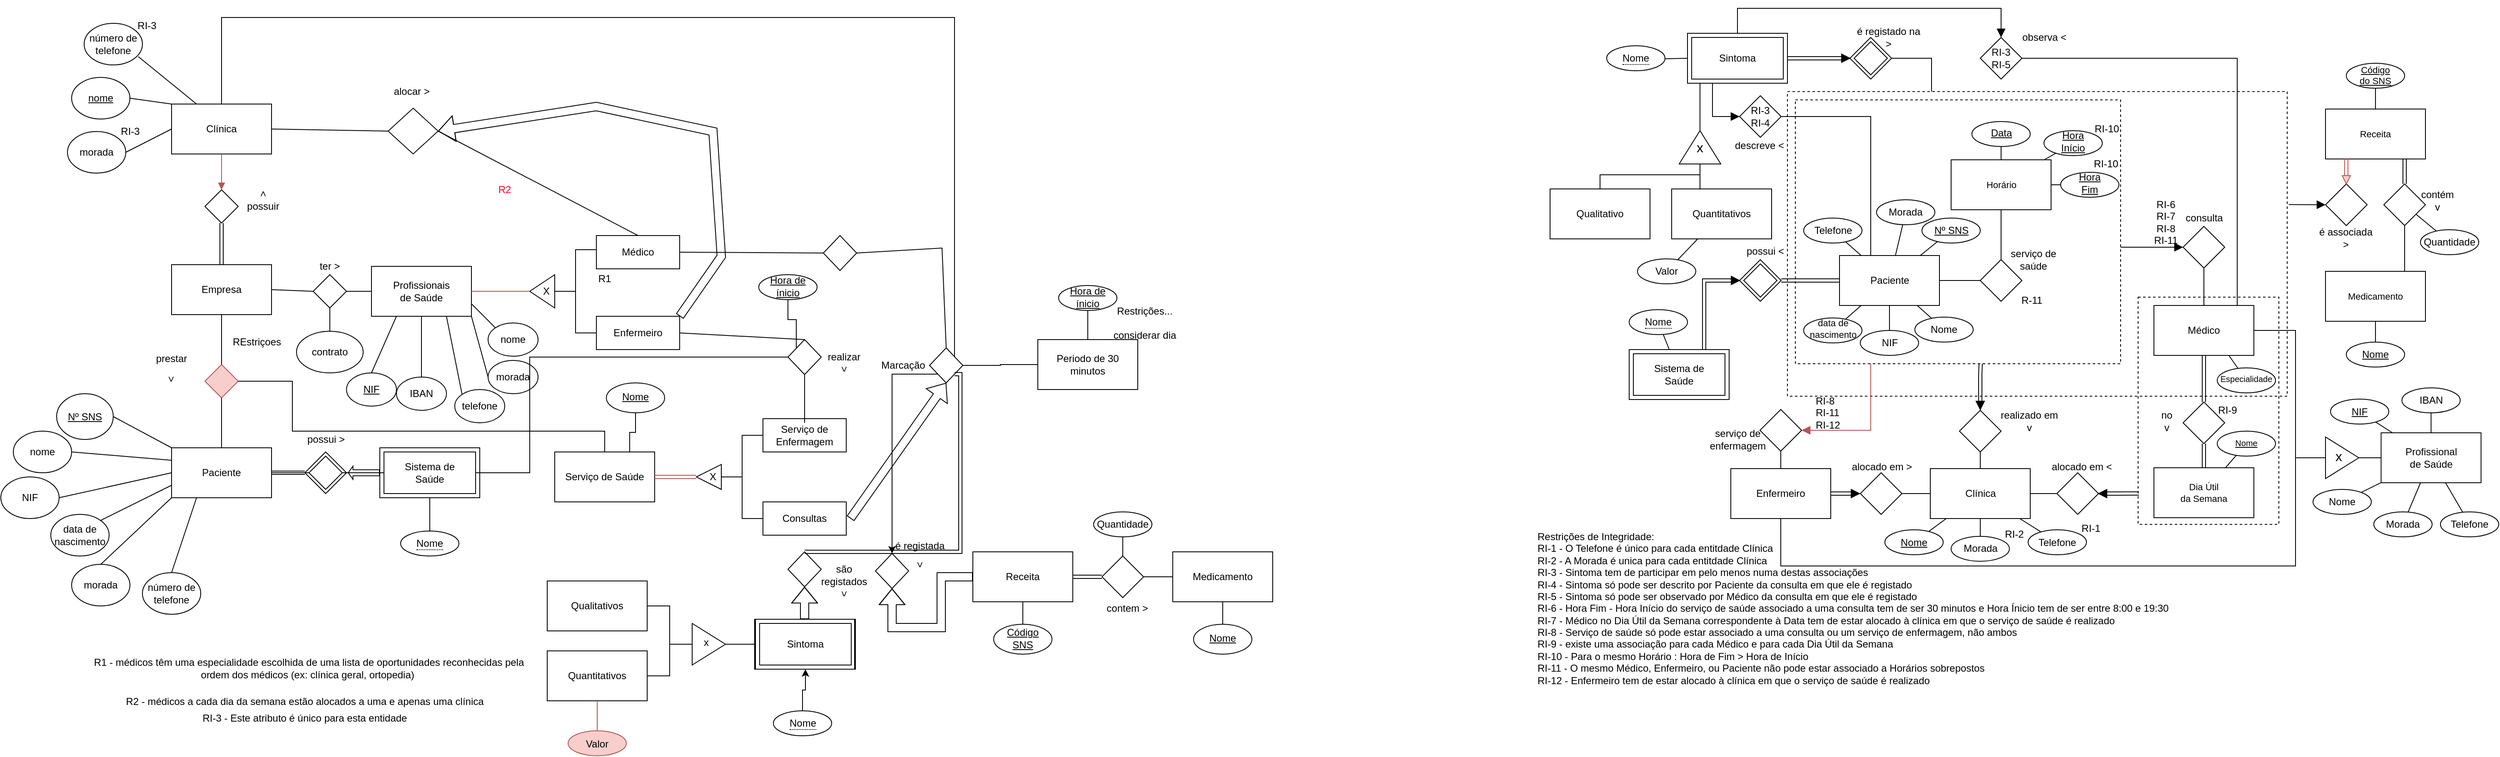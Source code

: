 <mxfile version="24.3.1" type="github" pages="2">
  <diagram name="Page-1" id="Cw1P0HNPZCmHKnwz0BkA">
    <mxGraphModel dx="2967" dy="668" grid="0" gridSize="10" guides="1" tooltips="1" connect="1" arrows="1" fold="1" page="1" pageScale="1" pageWidth="827" pageHeight="1169" math="0" shadow="0">
      <root>
        <mxCell id="0" />
        <mxCell id="1" parent="0" />
        <mxCell id="PfvPxlRy1LQpU3KQDSin-101" value="" style="rounded=0;whiteSpace=wrap;html=1;fillColor=none;dashed=1;" parent="1" vertex="1">
          <mxGeometry x="916" y="501" width="169" height="273" as="geometry" />
        </mxCell>
        <mxCell id="PfvPxlRy1LQpU3KQDSin-213" style="edgeStyle=orthogonalEdgeStyle;rounded=0;orthogonalLoop=1;jettySize=auto;html=1;entryX=1;entryY=0.5;entryDx=0;entryDy=0;endArrow=none;endFill=0;endSize=8;" parent="1" source="PfvPxlRy1LQpU3KQDSin-89" target="PfvPxlRy1LQpU3KQDSin-209" edge="1">
          <mxGeometry relative="1" as="geometry">
            <Array as="points">
              <mxPoint x="668" y="214" />
            </Array>
          </mxGeometry>
        </mxCell>
        <mxCell id="PfvPxlRy1LQpU3KQDSin-89" value="" style="whiteSpace=wrap;html=1;fillColor=none;dashed=1;" parent="1" vertex="1">
          <mxGeometry x="495" y="254" width="600" height="366" as="geometry" />
        </mxCell>
        <mxCell id="PfvPxlRy1LQpU3KQDSin-87" style="edgeStyle=orthogonalEdgeStyle;rounded=0;orthogonalLoop=1;jettySize=auto;html=1;entryX=0;entryY=0.5;entryDx=0;entryDy=0;endArrow=block;endFill=1;endSize=8;" parent="1" source="PfvPxlRy1LQpU3KQDSin-68" target="PfvPxlRy1LQpU3KQDSin-85" edge="1">
          <mxGeometry relative="1" as="geometry">
            <Array as="points">
              <mxPoint x="915" y="441" />
              <mxPoint x="915" y="441" />
            </Array>
          </mxGeometry>
        </mxCell>
        <mxCell id="PfvPxlRy1LQpU3KQDSin-132" style="edgeStyle=orthogonalEdgeStyle;rounded=0;orthogonalLoop=1;jettySize=auto;html=1;entryX=1;entryY=0.5;entryDx=0;entryDy=0;endArrow=block;endFill=1;endSize=8;fillColor=#f8cecc;strokeColor=#b85450;" parent="1" source="PfvPxlRy1LQpU3KQDSin-68" target="PfvPxlRy1LQpU3KQDSin-128" edge="1">
          <mxGeometry relative="1" as="geometry">
            <Array as="points">
              <mxPoint x="595" y="661" />
            </Array>
          </mxGeometry>
        </mxCell>
        <mxCell id="PfvPxlRy1LQpU3KQDSin-68" value="" style="whiteSpace=wrap;html=1;fillColor=none;dashed=1;" parent="1" vertex="1">
          <mxGeometry x="504.5" y="264" width="390.5" height="317" as="geometry" />
        </mxCell>
        <mxCell id="RsZwPr8ElWJB7xSxpVb0-73" style="edgeStyle=orthogonalEdgeStyle;rounded=0;orthogonalLoop=1;jettySize=auto;html=1;entryX=1;entryY=0;entryDx=0;entryDy=0;endArrow=none;endFill=0;" parent="1" source="gRKW3OH8UxbL-OJtyp0K-19" target="CHw-1vtVKe33Jd7ZBWWI-12" edge="1">
          <mxGeometry relative="1" as="geometry">
            <Array as="points">
              <mxPoint x="-1385" y="165" />
              <mxPoint x="-505" y="165" />
            </Array>
          </mxGeometry>
        </mxCell>
        <mxCell id="gRKW3OH8UxbL-OJtyp0K-19" value="&lt;div&gt;Clínica&lt;/div&gt;" style="whiteSpace=wrap;html=1;" parent="1" vertex="1">
          <mxGeometry x="-1445" y="269" width="120" height="60" as="geometry" />
        </mxCell>
        <mxCell id="QBuXCfBXXjpE8wYdlVV9-19" value="Empresa" style="whiteSpace=wrap;html=1;" parent="1" vertex="1">
          <mxGeometry x="-1445" y="462" width="120" height="60" as="geometry" />
        </mxCell>
        <mxCell id="16Hc_yWXkNXNdPKT6v9E-1" value="" style="rhombus;whiteSpace=wrap;html=1;" parent="1" vertex="1">
          <mxGeometry x="-1405" y="372" width="40" height="40" as="geometry" />
        </mxCell>
        <mxCell id="16Hc_yWXkNXNdPKT6v9E-2" value="possuir" style="text;html=1;align=center;verticalAlign=middle;whiteSpace=wrap;rounded=0;" parent="1" vertex="1">
          <mxGeometry x="-1365" y="377" width="60" height="30" as="geometry" />
        </mxCell>
        <mxCell id="16Hc_yWXkNXNdPKT6v9E-3" value="&amp;lt;" style="text;html=1;align=center;verticalAlign=middle;whiteSpace=wrap;rounded=0;rotation=90;" parent="1" vertex="1">
          <mxGeometry x="-1365" y="362" width="60" height="30" as="geometry" />
        </mxCell>
        <mxCell id="16Hc_yWXkNXNdPKT6v9E-5" value="" style="endArrow=none;html=1;rounded=0;entryX=0.5;entryY=1;entryDx=0;entryDy=0;exitX=0.5;exitY=0;exitDx=0;exitDy=0;shape=link;" parent="1" source="QBuXCfBXXjpE8wYdlVV9-19" target="16Hc_yWXkNXNdPKT6v9E-1" edge="1">
          <mxGeometry width="50" height="50" relative="1" as="geometry">
            <mxPoint x="-1215" y="502" as="sourcePoint" />
            <mxPoint x="-1165" y="452" as="targetPoint" />
          </mxGeometry>
        </mxCell>
        <mxCell id="16Hc_yWXkNXNdPKT6v9E-6" value="" style="endArrow=none;html=1;rounded=0;entryX=0.5;entryY=1;entryDx=0;entryDy=0;exitX=0.5;exitY=0;exitDx=0;exitDy=0;endFill=0;fillColor=#f8cecc;strokeColor=#b85450;startArrow=block;startFill=1;" parent="1" source="16Hc_yWXkNXNdPKT6v9E-1" target="gRKW3OH8UxbL-OJtyp0K-19" edge="1">
          <mxGeometry width="50" height="50" relative="1" as="geometry">
            <mxPoint x="-1215" y="502" as="sourcePoint" />
            <mxPoint x="-1165" y="452" as="targetPoint" />
          </mxGeometry>
        </mxCell>
        <mxCell id="16Hc_yWXkNXNdPKT6v9E-8" value="morada" style="text;html=1;align=center;verticalAlign=middle;whiteSpace=wrap;rounded=0;" parent="1" vertex="1">
          <mxGeometry x="-1565" y="312" width="60" height="30" as="geometry" />
        </mxCell>
        <mxCell id="16Hc_yWXkNXNdPKT6v9E-12" value="número de telefone" style="ellipse;whiteSpace=wrap;html=1;fillColor=none;" parent="1" vertex="1">
          <mxGeometry x="-1550" y="172" width="70" height="50" as="geometry" />
        </mxCell>
        <mxCell id="16Hc_yWXkNXNdPKT6v9E-13" value="nome" style="ellipse;whiteSpace=wrap;html=1;fillColor=none;fontStyle=4" parent="1" vertex="1">
          <mxGeometry x="-1565" y="237" width="70" height="50" as="geometry" />
        </mxCell>
        <mxCell id="16Hc_yWXkNXNdPKT6v9E-14" value="" style="ellipse;whiteSpace=wrap;html=1;fillColor=none;" parent="1" vertex="1">
          <mxGeometry x="-1570" y="302" width="70" height="50" as="geometry" />
        </mxCell>
        <mxCell id="16Hc_yWXkNXNdPKT6v9E-17" value="" style="endArrow=none;html=1;rounded=0;exitX=1;exitY=1;exitDx=0;exitDy=0;entryX=0.25;entryY=0;entryDx=0;entryDy=0;" parent="1" target="gRKW3OH8UxbL-OJtyp0K-19" edge="1">
          <mxGeometry width="50" height="50" relative="1" as="geometry">
            <mxPoint x="-1485" y="212" as="sourcePoint" />
            <mxPoint x="-1305" y="272" as="targetPoint" />
          </mxGeometry>
        </mxCell>
        <mxCell id="16Hc_yWXkNXNdPKT6v9E-18" value="" style="endArrow=none;html=1;rounded=0;entryX=0;entryY=0;entryDx=0;entryDy=0;exitX=1;exitY=0.5;exitDx=0;exitDy=0;" parent="1" source="16Hc_yWXkNXNdPKT6v9E-13" target="gRKW3OH8UxbL-OJtyp0K-19" edge="1">
          <mxGeometry width="50" height="50" relative="1" as="geometry">
            <mxPoint x="-1495" y="292" as="sourcePoint" />
            <mxPoint x="-1305" y="272" as="targetPoint" />
          </mxGeometry>
        </mxCell>
        <mxCell id="16Hc_yWXkNXNdPKT6v9E-19" value="" style="endArrow=none;html=1;rounded=0;exitX=1;exitY=0.5;exitDx=0;exitDy=0;entryX=0;entryY=0.5;entryDx=0;entryDy=0;" parent="1" source="16Hc_yWXkNXNdPKT6v9E-14" target="gRKW3OH8UxbL-OJtyp0K-19" edge="1">
          <mxGeometry width="50" height="50" relative="1" as="geometry">
            <mxPoint x="-1355" y="322" as="sourcePoint" />
            <mxPoint x="-1305" y="272" as="targetPoint" />
          </mxGeometry>
        </mxCell>
        <mxCell id="16Hc_yWXkNXNdPKT6v9E-20" value="" style="rounded=0;whiteSpace=wrap;html=1;fillColor=none;" parent="1" vertex="1">
          <mxGeometry x="-1205" y="464" width="120" height="60" as="geometry" />
        </mxCell>
        <mxCell id="16Hc_yWXkNXNdPKT6v9E-21" value="Profissionais de Saúde" style="text;html=1;align=center;verticalAlign=middle;whiteSpace=wrap;rounded=0;" parent="1" vertex="1">
          <mxGeometry x="-1185" y="474" width="80" height="40" as="geometry" />
        </mxCell>
        <mxCell id="16Hc_yWXkNXNdPKT6v9E-22" value="" style="endArrow=none;html=1;rounded=0;entryX=0;entryY=0.5;entryDx=0;entryDy=0;exitX=1;exitY=0.5;exitDx=0;exitDy=0;" parent="1" source="16Hc_yWXkNXNdPKT6v9E-24" target="16Hc_yWXkNXNdPKT6v9E-20" edge="1">
          <mxGeometry width="50" height="50" relative="1" as="geometry">
            <mxPoint x="-1235" y="494" as="sourcePoint" />
            <mxPoint x="-1375" y="339" as="targetPoint" />
          </mxGeometry>
        </mxCell>
        <mxCell id="16Hc_yWXkNXNdPKT6v9E-24" value="" style="rhombus;whiteSpace=wrap;html=1;" parent="1" vertex="1">
          <mxGeometry x="-1275" y="474" width="40" height="40" as="geometry" />
        </mxCell>
        <mxCell id="16Hc_yWXkNXNdPKT6v9E-25" value="" style="endArrow=none;html=1;rounded=0;exitX=1;exitY=0.5;exitDx=0;exitDy=0;entryX=0;entryY=0.5;entryDx=0;entryDy=0;" parent="1" source="QBuXCfBXXjpE8wYdlVV9-19" target="16Hc_yWXkNXNdPKT6v9E-24" edge="1">
          <mxGeometry width="50" height="50" relative="1" as="geometry">
            <mxPoint x="-1265" y="462" as="sourcePoint" />
            <mxPoint x="-1215" y="412" as="targetPoint" />
          </mxGeometry>
        </mxCell>
        <mxCell id="16Hc_yWXkNXNdPKT6v9E-26" value="ter &amp;gt;" style="text;html=1;align=center;verticalAlign=middle;whiteSpace=wrap;rounded=0;" parent="1" vertex="1">
          <mxGeometry x="-1285" y="449" width="60" height="30" as="geometry" />
        </mxCell>
        <mxCell id="16Hc_yWXkNXNdPKT6v9E-27" value="" style="ellipse;whiteSpace=wrap;html=1;fillColor=none;" parent="1" vertex="1">
          <mxGeometry x="-1295" y="542" width="80" height="50" as="geometry" />
        </mxCell>
        <mxCell id="16Hc_yWXkNXNdPKT6v9E-28" value="contrato" style="text;html=1;align=center;verticalAlign=middle;whiteSpace=wrap;rounded=0;" parent="1" vertex="1">
          <mxGeometry x="-1285" y="552" width="60" height="30" as="geometry" />
        </mxCell>
        <mxCell id="16Hc_yWXkNXNdPKT6v9E-29" value="" style="endArrow=none;html=1;rounded=0;entryX=0.5;entryY=1;entryDx=0;entryDy=0;exitX=0.5;exitY=0;exitDx=0;exitDy=0;" parent="1" source="16Hc_yWXkNXNdPKT6v9E-27" target="16Hc_yWXkNXNdPKT6v9E-24" edge="1">
          <mxGeometry width="50" height="50" relative="1" as="geometry">
            <mxPoint x="-1265" y="562" as="sourcePoint" />
            <mxPoint x="-1215" y="512" as="targetPoint" />
          </mxGeometry>
        </mxCell>
        <mxCell id="16Hc_yWXkNXNdPKT6v9E-30" value="NIF" style="text;html=1;align=center;verticalAlign=middle;whiteSpace=wrap;rounded=0;fontStyle=4" parent="1" vertex="1">
          <mxGeometry x="-1235" y="597" width="60" height="30" as="geometry" />
        </mxCell>
        <mxCell id="16Hc_yWXkNXNdPKT6v9E-33" value="IBAN" style="text;html=1;align=center;verticalAlign=middle;whiteSpace=wrap;rounded=0;" parent="1" vertex="1">
          <mxGeometry x="-1175" y="602" width="60" height="30" as="geometry" />
        </mxCell>
        <mxCell id="16Hc_yWXkNXNdPKT6v9E-34" value="telefone" style="text;html=1;align=center;verticalAlign=middle;whiteSpace=wrap;rounded=0;" parent="1" vertex="1">
          <mxGeometry x="-1105" y="617" width="60" height="30" as="geometry" />
        </mxCell>
        <mxCell id="16Hc_yWXkNXNdPKT6v9E-35" value="morada" style="text;html=1;align=center;verticalAlign=middle;whiteSpace=wrap;rounded=0;" parent="1" vertex="1">
          <mxGeometry x="-1065" y="582" width="60" height="30" as="geometry" />
        </mxCell>
        <mxCell id="16Hc_yWXkNXNdPKT6v9E-36" value="nome" style="text;html=1;align=center;verticalAlign=middle;whiteSpace=wrap;rounded=0;" parent="1" vertex="1">
          <mxGeometry x="-1065" y="537" width="60" height="30" as="geometry" />
        </mxCell>
        <mxCell id="16Hc_yWXkNXNdPKT6v9E-37" value="" style="ellipse;whiteSpace=wrap;html=1;fillColor=none;" parent="1" vertex="1">
          <mxGeometry x="-1175" y="597" width="60" height="40" as="geometry" />
        </mxCell>
        <mxCell id="16Hc_yWXkNXNdPKT6v9E-38" value="" style="ellipse;whiteSpace=wrap;html=1;fillColor=none;" parent="1" vertex="1">
          <mxGeometry x="-1065" y="577" width="60" height="40" as="geometry" />
        </mxCell>
        <mxCell id="16Hc_yWXkNXNdPKT6v9E-39" value="" style="ellipse;whiteSpace=wrap;html=1;fillColor=none;" parent="1" vertex="1">
          <mxGeometry x="-1105" y="612" width="60" height="40" as="geometry" />
        </mxCell>
        <mxCell id="16Hc_yWXkNXNdPKT6v9E-40" value="" style="ellipse;whiteSpace=wrap;html=1;fillColor=none;" parent="1" vertex="1">
          <mxGeometry x="-1065" y="532" width="60" height="40" as="geometry" />
        </mxCell>
        <mxCell id="16Hc_yWXkNXNdPKT6v9E-41" value="" style="ellipse;whiteSpace=wrap;html=1;fillColor=none;" parent="1" vertex="1">
          <mxGeometry x="-1235" y="592" width="60" height="40" as="geometry" />
        </mxCell>
        <mxCell id="16Hc_yWXkNXNdPKT6v9E-42" value="" style="endArrow=none;html=1;rounded=0;exitX=0.5;exitY=0;exitDx=0;exitDy=0;entryX=0.25;entryY=1;entryDx=0;entryDy=0;" parent="1" source="16Hc_yWXkNXNdPKT6v9E-41" target="16Hc_yWXkNXNdPKT6v9E-20" edge="1">
          <mxGeometry width="50" height="50" relative="1" as="geometry">
            <mxPoint x="-1135" y="622" as="sourcePoint" />
            <mxPoint x="-1085" y="572" as="targetPoint" />
          </mxGeometry>
        </mxCell>
        <mxCell id="16Hc_yWXkNXNdPKT6v9E-43" value="" style="endArrow=none;html=1;rounded=0;exitX=0.5;exitY=0;exitDx=0;exitDy=0;entryX=0.5;entryY=1;entryDx=0;entryDy=0;" parent="1" source="16Hc_yWXkNXNdPKT6v9E-37" target="16Hc_yWXkNXNdPKT6v9E-20" edge="1">
          <mxGeometry width="50" height="50" relative="1" as="geometry">
            <mxPoint x="-1165" y="607" as="sourcePoint" />
            <mxPoint x="-1165" y="534" as="targetPoint" />
          </mxGeometry>
        </mxCell>
        <mxCell id="16Hc_yWXkNXNdPKT6v9E-44" value="" style="endArrow=none;html=1;rounded=0;exitX=0;exitY=0;exitDx=0;exitDy=0;entryX=0.75;entryY=1;entryDx=0;entryDy=0;" parent="1" source="16Hc_yWXkNXNdPKT6v9E-39" target="16Hc_yWXkNXNdPKT6v9E-20" edge="1">
          <mxGeometry width="50" height="50" relative="1" as="geometry">
            <mxPoint x="-1155" y="617" as="sourcePoint" />
            <mxPoint x="-1155" y="544" as="targetPoint" />
          </mxGeometry>
        </mxCell>
        <mxCell id="16Hc_yWXkNXNdPKT6v9E-45" value="" style="endArrow=none;html=1;rounded=0;exitX=0;exitY=0.5;exitDx=0;exitDy=0;entryX=1;entryY=1;entryDx=0;entryDy=0;" parent="1" source="16Hc_yWXkNXNdPKT6v9E-38" target="16Hc_yWXkNXNdPKT6v9E-20" edge="1">
          <mxGeometry width="50" height="50" relative="1" as="geometry">
            <mxPoint x="-1145" y="617" as="sourcePoint" />
            <mxPoint x="-1145" y="544" as="targetPoint" />
          </mxGeometry>
        </mxCell>
        <mxCell id="16Hc_yWXkNXNdPKT6v9E-46" value="" style="endArrow=none;html=1;rounded=0;exitX=0;exitY=0;exitDx=0;exitDy=0;entryX=1;entryY=0.75;entryDx=0;entryDy=0;" parent="1" source="16Hc_yWXkNXNdPKT6v9E-40" target="16Hc_yWXkNXNdPKT6v9E-20" edge="1">
          <mxGeometry width="50" height="50" relative="1" as="geometry">
            <mxPoint x="-1135" y="637" as="sourcePoint" />
            <mxPoint x="-1135" y="564" as="targetPoint" />
          </mxGeometry>
        </mxCell>
        <mxCell id="16Hc_yWXkNXNdPKT6v9E-47" value="" style="triangle;whiteSpace=wrap;html=1;rotation=-180;fillColor=none;" parent="1" vertex="1">
          <mxGeometry x="-1015" y="474" width="30" height="40" as="geometry" />
        </mxCell>
        <mxCell id="16Hc_yWXkNXNdPKT6v9E-54" value="" style="strokeWidth=1;html=1;shape=mxgraph.flowchart.annotation_2;align=left;labelPosition=right;pointerEvents=1;" parent="1" vertex="1">
          <mxGeometry x="-985" y="444" width="50" height="100" as="geometry" />
        </mxCell>
        <mxCell id="16Hc_yWXkNXNdPKT6v9E-55" value="" style="rounded=0;whiteSpace=wrap;html=1;fillColor=none;" parent="1" vertex="1">
          <mxGeometry x="-935" y="427" width="100" height="40" as="geometry" />
        </mxCell>
        <mxCell id="16Hc_yWXkNXNdPKT6v9E-56" value="" style="rounded=0;whiteSpace=wrap;html=1;fillColor=none;" parent="1" vertex="1">
          <mxGeometry x="-935" y="524" width="100" height="40" as="geometry" />
        </mxCell>
        <mxCell id="16Hc_yWXkNXNdPKT6v9E-57" value="Médico" style="text;html=1;align=center;verticalAlign=middle;whiteSpace=wrap;rounded=0;" parent="1" vertex="1">
          <mxGeometry x="-915" y="432" width="60" height="30" as="geometry" />
        </mxCell>
        <mxCell id="16Hc_yWXkNXNdPKT6v9E-58" value="Enfermeiro" style="text;html=1;align=center;verticalAlign=middle;whiteSpace=wrap;rounded=0;" parent="1" vertex="1">
          <mxGeometry x="-915" y="529" width="60" height="30" as="geometry" />
        </mxCell>
        <mxCell id="16Hc_yWXkNXNdPKT6v9E-59" value="R1" style="text;html=1;align=center;verticalAlign=middle;whiteSpace=wrap;rounded=0;" parent="1" vertex="1">
          <mxGeometry x="-955" y="464" width="60" height="30" as="geometry" />
        </mxCell>
        <mxCell id="16Hc_yWXkNXNdPKT6v9E-60" value="R1 - médicos têm uma especialidade escolhida de uma lista de oportunidades reconhecidas pela ordem dos médicos (ex: clínica geral, ortopedia)&amp;nbsp;" style="text;html=1;align=center;verticalAlign=middle;whiteSpace=wrap;rounded=0;" parent="1" vertex="1">
          <mxGeometry x="-1540" y="932" width="520" height="30" as="geometry" />
        </mxCell>
        <mxCell id="16Hc_yWXkNXNdPKT6v9E-61" value="" style="rhombus;whiteSpace=wrap;html=1;fillColor=none;" parent="1" vertex="1">
          <mxGeometry x="-1185" y="274" width="60" height="55" as="geometry" />
        </mxCell>
        <mxCell id="16Hc_yWXkNXNdPKT6v9E-62" value="alocar &amp;gt;&amp;nbsp;" style="text;html=1;align=center;verticalAlign=middle;whiteSpace=wrap;rounded=0;" parent="1" vertex="1">
          <mxGeometry x="-1185" y="239" width="60" height="30" as="geometry" />
        </mxCell>
        <mxCell id="16Hc_yWXkNXNdPKT6v9E-63" value="" style="endArrow=none;html=1;rounded=0;exitX=1;exitY=0.5;exitDx=0;exitDy=0;entryX=0;entryY=0.5;entryDx=0;entryDy=0;" parent="1" source="gRKW3OH8UxbL-OJtyp0K-19" target="16Hc_yWXkNXNdPKT6v9E-61" edge="1">
          <mxGeometry width="50" height="50" relative="1" as="geometry">
            <mxPoint x="-1165" y="502" as="sourcePoint" />
            <mxPoint x="-1115" y="452" as="targetPoint" />
          </mxGeometry>
        </mxCell>
        <mxCell id="16Hc_yWXkNXNdPKT6v9E-68" value="" style="endArrow=none;html=1;rounded=0;exitX=1;exitY=0.5;exitDx=0;exitDy=0;entryX=0.5;entryY=0;entryDx=0;entryDy=0;" parent="1" source="16Hc_yWXkNXNdPKT6v9E-61" target="16Hc_yWXkNXNdPKT6v9E-55" edge="1">
          <mxGeometry width="50" height="50" relative="1" as="geometry">
            <mxPoint x="-975" y="492" as="sourcePoint" />
            <mxPoint x="-925" y="442" as="targetPoint" />
          </mxGeometry>
        </mxCell>
        <mxCell id="16Hc_yWXkNXNdPKT6v9E-70" value="" style="endArrow=block;html=1;rounded=0;shape=flexArrow;entryX=1;entryY=0.5;entryDx=0;entryDy=0;exitX=1;exitY=0;exitDx=0;exitDy=0;" parent="1" source="16Hc_yWXkNXNdPKT6v9E-56" target="16Hc_yWXkNXNdPKT6v9E-61" edge="1">
          <mxGeometry width="50" height="50" relative="1" as="geometry">
            <mxPoint x="-825" y="542" as="sourcePoint" />
            <mxPoint x="-1025" y="242" as="targetPoint" />
            <Array as="points">
              <mxPoint x="-785" y="452" />
              <mxPoint x="-795" y="302" />
              <mxPoint x="-935" y="272" />
            </Array>
          </mxGeometry>
        </mxCell>
        <mxCell id="16Hc_yWXkNXNdPKT6v9E-71" value="R2 - médicos a cada dia da semana estão alocados a uma e apenas uma clínica" style="text;html=1;align=center;verticalAlign=middle;whiteSpace=wrap;rounded=0;" parent="1" vertex="1">
          <mxGeometry x="-1550" y="972" width="530" height="30" as="geometry" />
        </mxCell>
        <mxCell id="16Hc_yWXkNXNdPKT6v9E-74" value="&lt;font color=&quot;#ff0324&quot;&gt;R2&lt;/font&gt;" style="text;html=1;align=center;verticalAlign=middle;whiteSpace=wrap;rounded=0;" parent="1" vertex="1">
          <mxGeometry x="-1065" y="357" width="40" height="30" as="geometry" />
        </mxCell>
        <mxCell id="RsZwPr8ElWJB7xSxpVb0-22" style="edgeStyle=orthogonalEdgeStyle;rounded=0;orthogonalLoop=1;jettySize=auto;html=1;shape=link;" parent="1" source="16Hc_yWXkNXNdPKT6v9E-76" target="RsZwPr8ElWJB7xSxpVb0-20" edge="1">
          <mxGeometry relative="1" as="geometry" />
        </mxCell>
        <mxCell id="RsZwPr8ElWJB7xSxpVb0-148" style="edgeStyle=orthogonalEdgeStyle;rounded=0;orthogonalLoop=1;jettySize=auto;html=1;entryX=0;entryY=0.5;entryDx=0;entryDy=0;endArrow=none;endFill=0;" parent="1" source="16Hc_yWXkNXNdPKT6v9E-76" target="CHw-1vtVKe33Jd7ZBWWI-17" edge="1">
          <mxGeometry relative="1" as="geometry" />
        </mxCell>
        <mxCell id="16Hc_yWXkNXNdPKT6v9E-76" value="" style="rounded=0;whiteSpace=wrap;html=1;fillColor=none;" parent="1" vertex="1">
          <mxGeometry x="-1445" y="682" width="120" height="60" as="geometry" />
        </mxCell>
        <mxCell id="16Hc_yWXkNXNdPKT6v9E-77" value="Paciente" style="text;html=1;align=center;verticalAlign=middle;whiteSpace=wrap;rounded=0;" parent="1" vertex="1">
          <mxGeometry x="-1415" y="697" width="60" height="30" as="geometry" />
        </mxCell>
        <mxCell id="16Hc_yWXkNXNdPKT6v9E-78" value="" style="rhombus;whiteSpace=wrap;html=1;fillColor=#f8cecc;strokeColor=#b85450;" parent="1" vertex="1">
          <mxGeometry x="-1405" y="582" width="40" height="40" as="geometry" />
        </mxCell>
        <mxCell id="16Hc_yWXkNXNdPKT6v9E-79" value="" style="endArrow=none;html=1;rounded=0;entryX=0.5;entryY=1;entryDx=0;entryDy=0;exitX=0.5;exitY=0;exitDx=0;exitDy=0;" parent="1" source="16Hc_yWXkNXNdPKT6v9E-78" target="QBuXCfBXXjpE8wYdlVV9-19" edge="1">
          <mxGeometry width="50" height="50" relative="1" as="geometry">
            <mxPoint x="-1335" y="702" as="sourcePoint" />
            <mxPoint x="-1285" y="652" as="targetPoint" />
          </mxGeometry>
        </mxCell>
        <mxCell id="16Hc_yWXkNXNdPKT6v9E-80" value="" style="endArrow=none;html=1;rounded=0;exitX=0.5;exitY=0;exitDx=0;exitDy=0;entryX=0.5;entryY=1;entryDx=0;entryDy=0;" parent="1" source="16Hc_yWXkNXNdPKT6v9E-76" target="16Hc_yWXkNXNdPKT6v9E-78" edge="1">
          <mxGeometry width="50" height="50" relative="1" as="geometry">
            <mxPoint x="-1335" y="702" as="sourcePoint" />
            <mxPoint x="-1285" y="652" as="targetPoint" />
          </mxGeometry>
        </mxCell>
        <mxCell id="16Hc_yWXkNXNdPKT6v9E-81" value="prestar" style="text;html=1;align=center;verticalAlign=middle;whiteSpace=wrap;rounded=0;" parent="1" vertex="1">
          <mxGeometry x="-1490" y="559.5" width="90" height="30" as="geometry" />
        </mxCell>
        <mxCell id="16Hc_yWXkNXNdPKT6v9E-82" value="&amp;gt;" style="text;html=1;align=center;verticalAlign=middle;whiteSpace=wrap;rounded=0;rotation=90;" parent="1" vertex="1">
          <mxGeometry x="-1475" y="584.5" width="60" height="30" as="geometry" />
        </mxCell>
        <mxCell id="16Hc_yWXkNXNdPKT6v9E-88" value="nome" style="text;html=1;align=center;verticalAlign=middle;whiteSpace=wrap;rounded=0;" parent="1" vertex="1">
          <mxGeometry x="-1630" y="672" width="60" height="30" as="geometry" />
        </mxCell>
        <mxCell id="16Hc_yWXkNXNdPKT6v9E-89" value="NIF" style="text;html=1;align=center;verticalAlign=middle;whiteSpace=wrap;rounded=0;" parent="1" vertex="1">
          <mxGeometry x="-1645" y="727" width="60" height="30" as="geometry" />
        </mxCell>
        <mxCell id="16Hc_yWXkNXNdPKT6v9E-90" value="data de nascimento" style="text;html=1;align=center;verticalAlign=middle;whiteSpace=wrap;rounded=0;" parent="1" vertex="1">
          <mxGeometry x="-1585" y="772" width="60" height="30" as="geometry" />
        </mxCell>
        <mxCell id="16Hc_yWXkNXNdPKT6v9E-92" value="" style="ellipse;whiteSpace=wrap;html=1;fillColor=none;" parent="1" vertex="1">
          <mxGeometry x="-1590" y="762" width="70" height="50" as="geometry" />
        </mxCell>
        <mxCell id="16Hc_yWXkNXNdPKT6v9E-93" value="" style="ellipse;whiteSpace=wrap;html=1;fillColor=none;" parent="1" vertex="1">
          <mxGeometry x="-1635" y="662" width="70" height="50" as="geometry" />
        </mxCell>
        <mxCell id="16Hc_yWXkNXNdPKT6v9E-94" value="&lt;u&gt;Nº SNS&lt;/u&gt;" style="ellipse;whiteSpace=wrap;html=1;fillColor=none;" parent="1" vertex="1">
          <mxGeometry x="-1583" y="617" width="68" height="55" as="geometry" />
        </mxCell>
        <mxCell id="16Hc_yWXkNXNdPKT6v9E-95" value="" style="ellipse;whiteSpace=wrap;html=1;fillColor=none;" parent="1" vertex="1">
          <mxGeometry x="-1650" y="717" width="70" height="50" as="geometry" />
        </mxCell>
        <mxCell id="16Hc_yWXkNXNdPKT6v9E-96" value="" style="ellipse;whiteSpace=wrap;html=1;fillColor=none;" parent="1" vertex="1">
          <mxGeometry x="-1565" y="822" width="70" height="50" as="geometry" />
        </mxCell>
        <mxCell id="16Hc_yWXkNXNdPKT6v9E-97" value="" style="ellipse;whiteSpace=wrap;html=1;fillColor=none;" parent="1" vertex="1">
          <mxGeometry x="-1480" y="832" width="70" height="50" as="geometry" />
        </mxCell>
        <mxCell id="16Hc_yWXkNXNdPKT6v9E-98" value="morada&lt;span style=&quot;color: rgba(0, 0, 0, 0); font-family: monospace; font-size: 0px; text-align: start; text-wrap: nowrap;&quot;&gt;%3CmxGraphModel%3E%3Croot%3E%3CmxCell%20id%3D%220%22%2F%3E%3CmxCell%20id%3D%221%22%20parent%3D%220%22%2F%3E%3CmxCell%20id%3D%222%22%20value%3D%22%22%20style%3D%22ellipse%3BwhiteSpace%3Dwrap%3Bhtml%3D1%3BfillColor%3Dnone%3B%22%20vertex%3D%221%22%20parent%3D%221%22%3E%3CmxGeometry%20x%3D%22-425%22%20y%3D%22860%22%20width%3D%2270%22%20height%3D%2250%22%20as%3D%22geometry%22%2F%3E%3C%2FmxCell%3E%3C%2Froot%3E%3C%2FmxGraphModel%3E&lt;/span&gt;" style="text;html=1;align=center;verticalAlign=middle;whiteSpace=wrap;rounded=0;" parent="1" vertex="1">
          <mxGeometry x="-1560" y="832" width="60" height="30" as="geometry" />
        </mxCell>
        <mxCell id="16Hc_yWXkNXNdPKT6v9E-99" value="número de telefone" style="text;html=1;align=center;verticalAlign=middle;whiteSpace=wrap;rounded=0;" parent="1" vertex="1">
          <mxGeometry x="-1475" y="842" width="60" height="30" as="geometry" />
        </mxCell>
        <mxCell id="16Hc_yWXkNXNdPKT6v9E-100" value="" style="endArrow=none;html=1;rounded=0;exitX=1;exitY=0.5;exitDx=0;exitDy=0;entryX=0;entryY=0;entryDx=0;entryDy=0;" parent="1" source="16Hc_yWXkNXNdPKT6v9E-94" target="16Hc_yWXkNXNdPKT6v9E-76" edge="1">
          <mxGeometry width="50" height="50" relative="1" as="geometry">
            <mxPoint x="-1495" y="822" as="sourcePoint" />
            <mxPoint x="-1445" y="772" as="targetPoint" />
          </mxGeometry>
        </mxCell>
        <mxCell id="16Hc_yWXkNXNdPKT6v9E-101" value="" style="endArrow=none;html=1;rounded=0;entryX=1;entryY=0.5;entryDx=0;entryDy=0;exitX=0;exitY=0.25;exitDx=0;exitDy=0;" parent="1" source="16Hc_yWXkNXNdPKT6v9E-76" target="16Hc_yWXkNXNdPKT6v9E-93" edge="1">
          <mxGeometry width="50" height="50" relative="1" as="geometry">
            <mxPoint x="-1495" y="822" as="sourcePoint" />
            <mxPoint x="-1445" y="772" as="targetPoint" />
          </mxGeometry>
        </mxCell>
        <mxCell id="16Hc_yWXkNXNdPKT6v9E-102" value="" style="endArrow=none;html=1;rounded=0;entryX=1;entryY=0.5;entryDx=0;entryDy=0;exitX=0;exitY=0.5;exitDx=0;exitDy=0;" parent="1" source="16Hc_yWXkNXNdPKT6v9E-76" target="16Hc_yWXkNXNdPKT6v9E-95" edge="1">
          <mxGeometry width="50" height="50" relative="1" as="geometry">
            <mxPoint x="-1435" y="707" as="sourcePoint" />
            <mxPoint x="-1555" y="697" as="targetPoint" />
          </mxGeometry>
        </mxCell>
        <mxCell id="16Hc_yWXkNXNdPKT6v9E-103" value="" style="endArrow=none;html=1;rounded=0;entryX=1;entryY=0;entryDx=0;entryDy=0;exitX=0;exitY=0.75;exitDx=0;exitDy=0;" parent="1" source="16Hc_yWXkNXNdPKT6v9E-76" target="16Hc_yWXkNXNdPKT6v9E-92" edge="1">
          <mxGeometry width="50" height="50" relative="1" as="geometry">
            <mxPoint x="-1435" y="722" as="sourcePoint" />
            <mxPoint x="-1570" y="752" as="targetPoint" />
          </mxGeometry>
        </mxCell>
        <mxCell id="16Hc_yWXkNXNdPKT6v9E-104" value="" style="endArrow=none;html=1;rounded=0;entryX=0.5;entryY=0;entryDx=0;entryDy=0;exitX=0;exitY=1;exitDx=0;exitDy=0;" parent="1" source="16Hc_yWXkNXNdPKT6v9E-76" target="16Hc_yWXkNXNdPKT6v9E-96" edge="1">
          <mxGeometry width="50" height="50" relative="1" as="geometry">
            <mxPoint x="-1435" y="737" as="sourcePoint" />
            <mxPoint x="-1520" y="779" as="targetPoint" />
          </mxGeometry>
        </mxCell>
        <mxCell id="16Hc_yWXkNXNdPKT6v9E-105" value="" style="endArrow=none;html=1;rounded=0;entryX=0.5;entryY=0;entryDx=0;entryDy=0;exitX=0.25;exitY=1;exitDx=0;exitDy=0;" parent="1" source="16Hc_yWXkNXNdPKT6v9E-76" target="16Hc_yWXkNXNdPKT6v9E-97" edge="1">
          <mxGeometry width="50" height="50" relative="1" as="geometry">
            <mxPoint x="-1435" y="752" as="sourcePoint" />
            <mxPoint x="-1520" y="832" as="targetPoint" />
          </mxGeometry>
        </mxCell>
        <mxCell id="16Hc_yWXkNXNdPKT6v9E-49" value="X" style="text;html=1;align=center;verticalAlign=middle;whiteSpace=wrap;rounded=0;" parent="1" vertex="1">
          <mxGeometry x="-1005" y="490.5" width="20" height="7" as="geometry" />
        </mxCell>
        <mxCell id="16Hc_yWXkNXNdPKT6v9E-120" value="" style="html=1;rounded=0;exitX=1;exitY=0.5;exitDx=0;exitDy=0;entryX=1;entryY=0.5;entryDx=0;entryDy=0;endArrow=none;endFill=0;fillColor=#f8cecc;strokeColor=#b85450;" parent="1" source="16Hc_yWXkNXNdPKT6v9E-20" target="16Hc_yWXkNXNdPKT6v9E-47" edge="1">
          <mxGeometry width="100" relative="1" as="geometry">
            <mxPoint x="-1115" y="492" as="sourcePoint" />
            <mxPoint x="-1045" y="522" as="targetPoint" />
          </mxGeometry>
        </mxCell>
        <mxCell id="RsZwPr8ElWJB7xSxpVb0-65" style="edgeStyle=orthogonalEdgeStyle;rounded=0;orthogonalLoop=1;jettySize=auto;html=1;entryX=1;entryY=0.5;entryDx=0;entryDy=0;endArrow=none;endFill=0;" parent="1" source="CHw-1vtVKe33Jd7ZBWWI-1" target="16Hc_yWXkNXNdPKT6v9E-78" edge="1">
          <mxGeometry relative="1" as="geometry">
            <Array as="points">
              <mxPoint x="-925" y="662" />
              <mxPoint x="-1300" y="662" />
              <mxPoint x="-1300" y="602" />
            </Array>
          </mxGeometry>
        </mxCell>
        <mxCell id="CHw-1vtVKe33Jd7ZBWWI-1" value="Serviço de Saúde" style="rounded=0;whiteSpace=wrap;html=1;fillColor=none;" parent="1" vertex="1">
          <mxGeometry x="-985" y="687" width="120" height="60" as="geometry" />
        </mxCell>
        <mxCell id="CHw-1vtVKe33Jd7ZBWWI-3" value="" style="strokeWidth=1;html=1;shape=mxgraph.flowchart.annotation_2;align=left;labelPosition=right;pointerEvents=1;" parent="1" vertex="1">
          <mxGeometry x="-785" y="667" width="50" height="100" as="geometry" />
        </mxCell>
        <mxCell id="CHw-1vtVKe33Jd7ZBWWI-4" value="" style="rounded=0;whiteSpace=wrap;html=1;fillColor=none;" parent="1" vertex="1">
          <mxGeometry x="-735" y="647" width="100" height="40" as="geometry" />
        </mxCell>
        <mxCell id="RsZwPr8ElWJB7xSxpVb0-108" style="edgeStyle=orthogonalEdgeStyle;rounded=0;orthogonalLoop=1;jettySize=auto;html=1;entryX=0.5;entryY=0;entryDx=0;entryDy=0;shape=link;exitX=1;exitY=1;exitDx=0;exitDy=0;" parent="1" source="CHw-1vtVKe33Jd7ZBWWI-12" target="RsZwPr8ElWJB7xSxpVb0-106" edge="1">
          <mxGeometry relative="1" as="geometry">
            <Array as="points">
              <mxPoint x="-498" y="594" />
              <mxPoint x="-498" y="807" />
            </Array>
          </mxGeometry>
        </mxCell>
        <mxCell id="RsZwPr8ElWJB7xSxpVb0-136" style="edgeStyle=orthogonalEdgeStyle;rounded=0;orthogonalLoop=1;jettySize=auto;html=1;entryX=0.5;entryY=0;entryDx=0;entryDy=0;exitX=0;exitY=1;exitDx=0;exitDy=0;" parent="1" source="CHw-1vtVKe33Jd7ZBWWI-12" target="RsZwPr8ElWJB7xSxpVb0-133" edge="1">
          <mxGeometry relative="1" as="geometry" />
        </mxCell>
        <mxCell id="CHw-1vtVKe33Jd7ZBWWI-5" value="" style="rounded=0;whiteSpace=wrap;html=1;fillColor=none;" parent="1" vertex="1">
          <mxGeometry x="-735" y="747" width="100" height="40" as="geometry" />
        </mxCell>
        <mxCell id="CHw-1vtVKe33Jd7ZBWWI-6" value="Serviço de Enfermagem" style="text;html=1;align=center;verticalAlign=middle;whiteSpace=wrap;rounded=0;" parent="1" vertex="1">
          <mxGeometry x="-740" y="652" width="110" height="30" as="geometry" />
        </mxCell>
        <mxCell id="CHw-1vtVKe33Jd7ZBWWI-7" value="Consultas" style="text;html=1;align=center;verticalAlign=middle;whiteSpace=wrap;rounded=0;" parent="1" vertex="1">
          <mxGeometry x="-740" y="752" width="110" height="30" as="geometry" />
        </mxCell>
        <mxCell id="CHw-1vtVKe33Jd7ZBWWI-8" value="X" style="text;html=1;align=center;verticalAlign=middle;whiteSpace=wrap;rounded=0;" parent="1" vertex="1">
          <mxGeometry x="-805" y="713.5" width="20" height="7" as="geometry" />
        </mxCell>
        <mxCell id="CHw-1vtVKe33Jd7ZBWWI-9" value="" style="triangle;whiteSpace=wrap;html=1;direction=west;fillColor=none;" parent="1" vertex="1">
          <mxGeometry x="-815" y="702" width="30" height="30" as="geometry" />
        </mxCell>
        <mxCell id="CHw-1vtVKe33Jd7ZBWWI-11" value="" style="shape=link;html=1;rounded=0;entryX=1;entryY=0.5;entryDx=0;entryDy=0;exitX=1;exitY=0.5;exitDx=0;exitDy=0;fillColor=#f8cecc;strokeColor=#b85450;" parent="1" source="CHw-1vtVKe33Jd7ZBWWI-1" target="CHw-1vtVKe33Jd7ZBWWI-9" edge="1">
          <mxGeometry width="100" relative="1" as="geometry">
            <mxPoint x="-965" y="752" as="sourcePoint" />
            <mxPoint x="-865" y="752" as="targetPoint" />
          </mxGeometry>
        </mxCell>
        <mxCell id="CHw-1vtVKe33Jd7ZBWWI-12" value="" style="rhombus;whiteSpace=wrap;html=1;fillColor=none;" parent="1" vertex="1">
          <mxGeometry x="-535" y="562" width="40" height="42" as="geometry" />
        </mxCell>
        <mxCell id="CHw-1vtVKe33Jd7ZBWWI-13" value="Marcação" style="text;html=1;align=center;verticalAlign=middle;whiteSpace=wrap;rounded=0;direction=south;" parent="1" vertex="1">
          <mxGeometry x="-604" y="568" width="75" height="30" as="geometry" />
        </mxCell>
        <mxCell id="CHw-1vtVKe33Jd7ZBWWI-14" value="" style="endArrow=none;html=1;rounded=0;exitX=1;exitY=0.5;exitDx=0;exitDy=0;entryX=0.5;entryY=0;entryDx=0;entryDy=0;" parent="1" source="RsZwPr8ElWJB7xSxpVb0-74" target="CHw-1vtVKe33Jd7ZBWWI-12" edge="1">
          <mxGeometry width="50" height="50" relative="1" as="geometry">
            <mxPoint x="-695" y="542" as="sourcePoint" />
            <mxPoint x="-645" y="492" as="targetPoint" />
            <Array as="points">
              <mxPoint x="-520" y="442" />
            </Array>
          </mxGeometry>
        </mxCell>
        <mxCell id="CHw-1vtVKe33Jd7ZBWWI-16" value="" style="endArrow=classic;html=1;rounded=0;entryX=0.5;entryY=1;entryDx=0;entryDy=0;exitX=1;exitY=0.5;exitDx=0;exitDy=0;endFill=1;shape=flexArrow;" parent="1" source="CHw-1vtVKe33Jd7ZBWWI-7" target="CHw-1vtVKe33Jd7ZBWWI-12" edge="1">
          <mxGeometry width="50" height="50" relative="1" as="geometry">
            <mxPoint x="-695" y="732" as="sourcePoint" />
            <mxPoint x="-645" y="682" as="targetPoint" />
          </mxGeometry>
        </mxCell>
        <mxCell id="CHw-1vtVKe33Jd7ZBWWI-17" value="" style="rhombus;whiteSpace=wrap;html=1;fillColor=none;" parent="1" vertex="1">
          <mxGeometry x="-705" y="552" width="40" height="42" as="geometry" />
        </mxCell>
        <mxCell id="CHw-1vtVKe33Jd7ZBWWI-19" value="realizar" style="text;html=1;align=center;verticalAlign=middle;whiteSpace=wrap;rounded=0;direction=south;" parent="1" vertex="1">
          <mxGeometry x="-675" y="558" width="75" height="30" as="geometry" />
        </mxCell>
        <mxCell id="CHw-1vtVKe33Jd7ZBWWI-20" value="&amp;gt;" style="text;html=1;align=center;verticalAlign=middle;whiteSpace=wrap;rounded=0;rotation=90;" parent="1" vertex="1">
          <mxGeometry x="-652.5" y="572" width="30" height="30" as="geometry" />
        </mxCell>
        <mxCell id="CHw-1vtVKe33Jd7ZBWWI-21" value="" style="endArrow=none;html=1;rounded=0;exitX=1;exitY=0.5;exitDx=0;exitDy=0;entryX=0.5;entryY=0;entryDx=0;entryDy=0;" parent="1" source="16Hc_yWXkNXNdPKT6v9E-56" target="CHw-1vtVKe33Jd7ZBWWI-17" edge="1">
          <mxGeometry width="50" height="50" relative="1" as="geometry">
            <mxPoint x="-695" y="672" as="sourcePoint" />
            <mxPoint x="-645" y="622" as="targetPoint" />
          </mxGeometry>
        </mxCell>
        <mxCell id="CHw-1vtVKe33Jd7ZBWWI-22" value="" style="endArrow=none;html=1;rounded=0;entryX=0.5;entryY=1;entryDx=0;entryDy=0;exitX=0.5;exitY=0;exitDx=0;exitDy=0;" parent="1" source="CHw-1vtVKe33Jd7ZBWWI-6" target="CHw-1vtVKe33Jd7ZBWWI-17" edge="1">
          <mxGeometry width="50" height="50" relative="1" as="geometry">
            <mxPoint x="-695" y="672" as="sourcePoint" />
            <mxPoint x="-645" y="622" as="targetPoint" />
          </mxGeometry>
        </mxCell>
        <mxCell id="RsZwPr8ElWJB7xSxpVb0-7" value="RI-3 - Este atributo é único para esta entidade" style="text;html=1;align=center;verticalAlign=middle;whiteSpace=wrap;rounded=0;" parent="1" vertex="1">
          <mxGeometry x="-1550" y="992" width="530" height="30" as="geometry" />
        </mxCell>
        <mxCell id="RsZwPr8ElWJB7xSxpVb0-8" value="RI-3" style="text;html=1;align=center;verticalAlign=middle;resizable=0;points=[];autosize=1;strokeColor=none;fillColor=none;" parent="1" vertex="1">
          <mxGeometry x="-1500" y="160" width="50" height="30" as="geometry" />
        </mxCell>
        <mxCell id="RsZwPr8ElWJB7xSxpVb0-9" value="RI-3" style="text;html=1;align=center;verticalAlign=middle;resizable=0;points=[];autosize=1;strokeColor=none;fillColor=none;" parent="1" vertex="1">
          <mxGeometry x="-1520" y="287" width="50" height="30" as="geometry" />
        </mxCell>
        <mxCell id="RsZwPr8ElWJB7xSxpVb0-12" value="" style="group" parent="1" vertex="1" connectable="0">
          <mxGeometry x="-1195" y="682" width="120" height="60" as="geometry" />
        </mxCell>
        <mxCell id="RsZwPr8ElWJB7xSxpVb0-13" value="" style="rounded=0;whiteSpace=wrap;html=1;" parent="RsZwPr8ElWJB7xSxpVb0-12" vertex="1">
          <mxGeometry x="5" y="5" width="110" height="50" as="geometry" />
        </mxCell>
        <mxCell id="RsZwPr8ElWJB7xSxpVb0-14" value="Sistema de&lt;br&gt;&lt;div&gt;Saúde&lt;/div&gt;" style="rounded=0;whiteSpace=wrap;html=1;strokeColor=default;shadow=0;fillColor=none;" parent="RsZwPr8ElWJB7xSxpVb0-12" vertex="1">
          <mxGeometry width="120" height="60" as="geometry" />
        </mxCell>
        <mxCell id="RsZwPr8ElWJB7xSxpVb0-15" value="&lt;span style=&quot;border-bottom: 1px dotted&quot;&gt;Nome&lt;/span&gt;" style="ellipse;whiteSpace=wrap;html=1;align=center;" parent="1" vertex="1">
          <mxGeometry x="-1170" y="782" width="70" height="30" as="geometry" />
        </mxCell>
        <mxCell id="RsZwPr8ElWJB7xSxpVb0-16" style="edgeStyle=orthogonalEdgeStyle;rounded=0;orthogonalLoop=1;jettySize=auto;html=1;endArrow=none;endFill=0;" parent="1" source="RsZwPr8ElWJB7xSxpVb0-14" target="RsZwPr8ElWJB7xSxpVb0-15" edge="1">
          <mxGeometry relative="1" as="geometry" />
        </mxCell>
        <mxCell id="RsZwPr8ElWJB7xSxpVb0-18" value="" style="group;fillColor=none;" parent="1" vertex="1" connectable="0">
          <mxGeometry x="-1285" y="687" width="50" height="50" as="geometry" />
        </mxCell>
        <mxCell id="RsZwPr8ElWJB7xSxpVb0-19" value="" style="rhombus;whiteSpace=wrap;html=1;" parent="RsZwPr8ElWJB7xSxpVb0-18" vertex="1">
          <mxGeometry x="5" y="5" width="40" height="40" as="geometry" />
        </mxCell>
        <mxCell id="RsZwPr8ElWJB7xSxpVb0-20" value="" style="rhombus;whiteSpace=wrap;html=1;fillColor=none;" parent="RsZwPr8ElWJB7xSxpVb0-18" vertex="1">
          <mxGeometry width="50" height="50" as="geometry" />
        </mxCell>
        <mxCell id="RsZwPr8ElWJB7xSxpVb0-23" style="edgeStyle=orthogonalEdgeStyle;rounded=0;orthogonalLoop=1;jettySize=auto;html=1;entryX=1.033;entryY=0.5;entryDx=0;entryDy=0;entryPerimeter=0;shape=flexArrow;width=7.317;endSize=1.539;endWidth=7.484;" parent="1" source="RsZwPr8ElWJB7xSxpVb0-14" target="RsZwPr8ElWJB7xSxpVb0-20" edge="1">
          <mxGeometry relative="1" as="geometry" />
        </mxCell>
        <mxCell id="RsZwPr8ElWJB7xSxpVb0-24" value="possui &amp;gt;" style="text;html=1;align=center;verticalAlign=middle;resizable=0;points=[];autosize=1;strokeColor=none;fillColor=none;" parent="1" vertex="1">
          <mxGeometry x="-1295" y="657" width="70" height="30" as="geometry" />
        </mxCell>
        <mxCell id="RsZwPr8ElWJB7xSxpVb0-69" style="edgeStyle=orthogonalEdgeStyle;rounded=0;orthogonalLoop=1;jettySize=auto;html=1;entryX=1;entryY=0.5;entryDx=0;entryDy=0;endArrow=none;endFill=0;" parent="1" source="RsZwPr8ElWJB7xSxpVb0-68" target="CHw-1vtVKe33Jd7ZBWWI-12" edge="1">
          <mxGeometry relative="1" as="geometry" />
        </mxCell>
        <mxCell id="RsZwPr8ElWJB7xSxpVb0-68" value="Periodo de 30&lt;br&gt;minutos" style="whiteSpace=wrap;html=1;" parent="1" vertex="1">
          <mxGeometry x="-405" y="552" width="120" height="60" as="geometry" />
        </mxCell>
        <mxCell id="RsZwPr8ElWJB7xSxpVb0-71" style="edgeStyle=orthogonalEdgeStyle;rounded=0;orthogonalLoop=1;jettySize=auto;html=1;endArrow=none;endFill=0;" parent="1" source="RsZwPr8ElWJB7xSxpVb0-70" target="RsZwPr8ElWJB7xSxpVb0-68" edge="1">
          <mxGeometry relative="1" as="geometry" />
        </mxCell>
        <mxCell id="RsZwPr8ElWJB7xSxpVb0-70" value="Hora de&lt;br&gt;ínicio" style="ellipse;whiteSpace=wrap;html=1;align=center;fontStyle=4;verticalAlign=bottom;spacingTop=0;spacingBottom=-1;" parent="1" vertex="1">
          <mxGeometry x="-380" y="487" width="70" height="30" as="geometry" />
        </mxCell>
        <mxCell id="RsZwPr8ElWJB7xSxpVb0-72" value="&lt;div&gt;Restrições...&lt;/div&gt;&lt;br&gt;considerar dia" style="text;html=1;align=center;verticalAlign=middle;resizable=0;points=[];autosize=1;strokeColor=none;fillColor=none;" parent="1" vertex="1">
          <mxGeometry x="-323.5" y="504" width="92" height="55" as="geometry" />
        </mxCell>
        <mxCell id="RsZwPr8ElWJB7xSxpVb0-76" value="" style="endArrow=none;html=1;rounded=0;exitX=1;exitY=0.5;exitDx=0;exitDy=0;entryX=0;entryY=0.5;entryDx=0;entryDy=0;" parent="1" source="16Hc_yWXkNXNdPKT6v9E-55" target="RsZwPr8ElWJB7xSxpVb0-74" edge="1">
          <mxGeometry width="50" height="50" relative="1" as="geometry">
            <mxPoint x="-835" y="447" as="sourcePoint" />
            <mxPoint x="-515" y="562" as="targetPoint" />
            <Array as="points" />
          </mxGeometry>
        </mxCell>
        <mxCell id="RsZwPr8ElWJB7xSxpVb0-74" value="" style="rhombus;whiteSpace=wrap;html=1;fillColor=none;" parent="1" vertex="1">
          <mxGeometry x="-662.5" y="427" width="40" height="42" as="geometry" />
        </mxCell>
        <mxCell id="RsZwPr8ElWJB7xSxpVb0-78" value="&lt;div&gt;REstriçoes&lt;/div&gt;" style="text;html=1;align=center;verticalAlign=middle;resizable=0;points=[];autosize=1;strokeColor=none;fillColor=none;" parent="1" vertex="1">
          <mxGeometry x="-1381" y="542" width="76" height="26" as="geometry" />
        </mxCell>
        <mxCell id="RsZwPr8ElWJB7xSxpVb0-93" style="edgeStyle=orthogonalEdgeStyle;rounded=0;orthogonalLoop=1;jettySize=auto;html=1;entryX=1;entryY=0.5;entryDx=0;entryDy=0;endArrow=none;endFill=0;" parent="1" source="RsZwPr8ElWJB7xSxpVb0-96" target="RsZwPr8ElWJB7xSxpVb0-98" edge="1">
          <mxGeometry relative="1" as="geometry" />
        </mxCell>
        <mxCell id="RsZwPr8ElWJB7xSxpVb0-94" style="edgeStyle=orthogonalEdgeStyle;rounded=0;orthogonalLoop=1;jettySize=auto;html=1;entryX=1;entryY=0.5;entryDx=0;entryDy=0;endArrow=none;endFill=0;" parent="1" source="RsZwPr8ElWJB7xSxpVb0-96" target="RsZwPr8ElWJB7xSxpVb0-99" edge="1">
          <mxGeometry relative="1" as="geometry" />
        </mxCell>
        <mxCell id="RsZwPr8ElWJB7xSxpVb0-95" style="edgeStyle=orthogonalEdgeStyle;rounded=0;orthogonalLoop=1;jettySize=auto;html=1;entryX=1;entryY=0.5;entryDx=0;entryDy=0;endArrow=none;endFill=0;" parent="1" source="RsZwPr8ElWJB7xSxpVb0-97" target="RsZwPr8ElWJB7xSxpVb0-96" edge="1">
          <mxGeometry relative="1" as="geometry" />
        </mxCell>
        <mxCell id="RsZwPr8ElWJB7xSxpVb0-96" value="x" style="triangle;whiteSpace=wrap;html=1;verticalAlign=middle;align=left;spacingTop=2;spacingBottom=6;spacingLeft=11;spacing=3;" parent="1" vertex="1">
          <mxGeometry x="-820" y="893" width="40" height="50" as="geometry" />
        </mxCell>
        <mxCell id="RsZwPr8ElWJB7xSxpVb0-113" style="edgeStyle=orthogonalEdgeStyle;rounded=0;orthogonalLoop=1;jettySize=auto;html=1;entryX=0.5;entryY=1;entryDx=0;entryDy=0;endArrow=block;endFill=0;shape=flexArrow;" parent="1" source="RsZwPr8ElWJB7xSxpVb0-97" target="RsZwPr8ElWJB7xSxpVb0-106" edge="1">
          <mxGeometry relative="1" as="geometry" />
        </mxCell>
        <mxCell id="RsZwPr8ElWJB7xSxpVb0-97" value="Sintomas" style="whiteSpace=wrap;html=1;" parent="1" vertex="1">
          <mxGeometry x="-745" y="888" width="120" height="60" as="geometry" />
        </mxCell>
        <mxCell id="RsZwPr8ElWJB7xSxpVb0-98" value="Quantitativos" style="whiteSpace=wrap;html=1;" parent="1" vertex="1">
          <mxGeometry x="-994" y="926" width="120" height="60" as="geometry" />
        </mxCell>
        <mxCell id="RsZwPr8ElWJB7xSxpVb0-99" value="Qualitativos" style="whiteSpace=wrap;html=1;" parent="1" vertex="1">
          <mxGeometry x="-994" y="842" width="120" height="60" as="geometry" />
        </mxCell>
        <mxCell id="RsZwPr8ElWJB7xSxpVb0-105" style="edgeStyle=orthogonalEdgeStyle;rounded=0;orthogonalLoop=1;jettySize=auto;html=1;endArrow=none;endFill=0;fillColor=#f8cecc;strokeColor=#b85450;" parent="1" source="RsZwPr8ElWJB7xSxpVb0-104" target="RsZwPr8ElWJB7xSxpVb0-98" edge="1">
          <mxGeometry relative="1" as="geometry" />
        </mxCell>
        <mxCell id="RsZwPr8ElWJB7xSxpVb0-104" value="Valor" style="ellipse;whiteSpace=wrap;html=1;align=center;fontStyle=0;verticalAlign=bottom;spacingTop=0;spacingBottom=5;fillColor=#f8cecc;strokeColor=#b85450;" parent="1" vertex="1">
          <mxGeometry x="-969" y="1022" width="70" height="30" as="geometry" />
        </mxCell>
        <mxCell id="RsZwPr8ElWJB7xSxpVb0-106" value="" style="rhombus;whiteSpace=wrap;html=1;fillColor=none;" parent="1" vertex="1">
          <mxGeometry x="-705" y="807" width="40" height="42" as="geometry" />
        </mxCell>
        <mxCell id="RsZwPr8ElWJB7xSxpVb0-118" value="são registados" style="text;html=1;align=center;verticalAlign=middle;whiteSpace=wrap;rounded=0;direction=south;" parent="1" vertex="1">
          <mxGeometry x="-675" y="820" width="75" height="30" as="geometry" />
        </mxCell>
        <mxCell id="RsZwPr8ElWJB7xSxpVb0-119" value="&amp;gt;" style="text;html=1;align=center;verticalAlign=middle;whiteSpace=wrap;rounded=0;rotation=90;" parent="1" vertex="1">
          <mxGeometry x="-652.5" y="842" width="30" height="30" as="geometry" />
        </mxCell>
        <mxCell id="RsZwPr8ElWJB7xSxpVb0-124" style="edgeStyle=orthogonalEdgeStyle;rounded=0;orthogonalLoop=1;jettySize=auto;html=1;entryX=0;entryY=0.5;entryDx=0;entryDy=0;shape=link;" parent="1" source="RsZwPr8ElWJB7xSxpVb0-120" target="RsZwPr8ElWJB7xSxpVb0-122" edge="1">
          <mxGeometry relative="1" as="geometry" />
        </mxCell>
        <mxCell id="RsZwPr8ElWJB7xSxpVb0-138" style="edgeStyle=orthogonalEdgeStyle;rounded=0;orthogonalLoop=1;jettySize=auto;html=1;entryX=0.5;entryY=1;entryDx=0;entryDy=0;shape=flexArrow;" parent="1" source="RsZwPr8ElWJB7xSxpVb0-120" target="RsZwPr8ElWJB7xSxpVb0-133" edge="1">
          <mxGeometry relative="1" as="geometry">
            <Array as="points">
              <mxPoint x="-521" y="837" />
              <mxPoint x="-521" y="898" />
              <mxPoint x="-580" y="898" />
            </Array>
          </mxGeometry>
        </mxCell>
        <mxCell id="RsZwPr8ElWJB7xSxpVb0-120" value="Receita" style="whiteSpace=wrap;html=1;" parent="1" vertex="1">
          <mxGeometry x="-483" y="807" width="120" height="60" as="geometry" />
        </mxCell>
        <mxCell id="RsZwPr8ElWJB7xSxpVb0-123" style="edgeStyle=orthogonalEdgeStyle;rounded=0;orthogonalLoop=1;jettySize=auto;html=1;entryX=1;entryY=0.5;entryDx=0;entryDy=0;endArrow=none;endFill=0;" parent="1" source="RsZwPr8ElWJB7xSxpVb0-121" target="RsZwPr8ElWJB7xSxpVb0-122" edge="1">
          <mxGeometry relative="1" as="geometry" />
        </mxCell>
        <mxCell id="RsZwPr8ElWJB7xSxpVb0-121" value="Medicamento" style="whiteSpace=wrap;html=1;" parent="1" vertex="1">
          <mxGeometry x="-243" y="807" width="120" height="60" as="geometry" />
        </mxCell>
        <mxCell id="RsZwPr8ElWJB7xSxpVb0-127" style="edgeStyle=orthogonalEdgeStyle;rounded=0;orthogonalLoop=1;jettySize=auto;html=1;entryX=0.5;entryY=1;entryDx=0;entryDy=0;endArrow=none;endFill=0;" parent="1" source="RsZwPr8ElWJB7xSxpVb0-122" target="RsZwPr8ElWJB7xSxpVb0-126" edge="1">
          <mxGeometry relative="1" as="geometry" />
        </mxCell>
        <mxCell id="RsZwPr8ElWJB7xSxpVb0-122" value="" style="rhombus;whiteSpace=wrap;html=1;" parent="1" vertex="1">
          <mxGeometry x="-328" y="812" width="50" height="50" as="geometry" />
        </mxCell>
        <mxCell id="RsZwPr8ElWJB7xSxpVb0-126" value="Quantidade" style="ellipse;whiteSpace=wrap;html=1;align=center;fontStyle=0;" parent="1" vertex="1">
          <mxGeometry x="-338" y="759" width="70" height="30" as="geometry" />
        </mxCell>
        <mxCell id="RsZwPr8ElWJB7xSxpVb0-128" value="contem &amp;gt;" style="text;html=1;align=center;verticalAlign=middle;resizable=0;points=[];autosize=1;strokeColor=none;fillColor=none;" parent="1" vertex="1">
          <mxGeometry x="-332" y="862" width="68" height="26" as="geometry" />
        </mxCell>
        <mxCell id="RsZwPr8ElWJB7xSxpVb0-130" style="edgeStyle=orthogonalEdgeStyle;rounded=0;orthogonalLoop=1;jettySize=auto;html=1;entryX=0.5;entryY=1;entryDx=0;entryDy=0;endArrow=none;endFill=0;" parent="1" source="RsZwPr8ElWJB7xSxpVb0-129" target="RsZwPr8ElWJB7xSxpVb0-121" edge="1">
          <mxGeometry relative="1" as="geometry" />
        </mxCell>
        <mxCell id="RsZwPr8ElWJB7xSxpVb0-129" value="Nome" style="ellipse;whiteSpace=wrap;html=1;fillColor=none;fontStyle=4;spacingBottom=2;" parent="1" vertex="1">
          <mxGeometry x="-218" y="894" width="70" height="36" as="geometry" />
        </mxCell>
        <mxCell id="RsZwPr8ElWJB7xSxpVb0-132" style="edgeStyle=orthogonalEdgeStyle;rounded=0;orthogonalLoop=1;jettySize=auto;html=1;entryX=0.5;entryY=1;entryDx=0;entryDy=0;endArrow=none;endFill=0;" parent="1" source="RsZwPr8ElWJB7xSxpVb0-131" target="RsZwPr8ElWJB7xSxpVb0-120" edge="1">
          <mxGeometry relative="1" as="geometry" />
        </mxCell>
        <mxCell id="RsZwPr8ElWJB7xSxpVb0-131" value="Código&lt;br&gt;SNS" style="ellipse;whiteSpace=wrap;html=1;fillColor=none;fontStyle=4;spacingBottom=2;" parent="1" vertex="1">
          <mxGeometry x="-458" y="894" width="70" height="36" as="geometry" />
        </mxCell>
        <mxCell id="RsZwPr8ElWJB7xSxpVb0-133" value="" style="rhombus;whiteSpace=wrap;html=1;fillColor=none;" parent="1" vertex="1">
          <mxGeometry x="-600" y="809" width="40" height="42" as="geometry" />
        </mxCell>
        <mxCell id="RsZwPr8ElWJB7xSxpVb0-134" value="&amp;gt;" style="text;html=1;align=center;verticalAlign=middle;whiteSpace=wrap;rounded=0;rotation=90;" parent="1" vertex="1">
          <mxGeometry x="-561.5" y="807" width="30" height="30" as="geometry" />
        </mxCell>
        <mxCell id="RsZwPr8ElWJB7xSxpVb0-135" value="é registada" style="text;html=1;align=center;verticalAlign=middle;whiteSpace=wrap;rounded=0;direction=south;" parent="1" vertex="1">
          <mxGeometry x="-584" y="785" width="75" height="30" as="geometry" />
        </mxCell>
        <mxCell id="RsZwPr8ElWJB7xSxpVb0-140" value="" style="group" parent="1" vertex="1" connectable="0">
          <mxGeometry x="-744" y="888" width="120" height="60" as="geometry" />
        </mxCell>
        <mxCell id="RsZwPr8ElWJB7xSxpVb0-141" value="" style="rounded=0;whiteSpace=wrap;html=1;" parent="RsZwPr8ElWJB7xSxpVb0-140" vertex="1">
          <mxGeometry x="5" y="5" width="110" height="50" as="geometry" />
        </mxCell>
        <mxCell id="RsZwPr8ElWJB7xSxpVb0-142" value="Sintoma" style="rounded=0;whiteSpace=wrap;html=1;strokeColor=default;shadow=0;fillColor=none;" parent="RsZwPr8ElWJB7xSxpVb0-140" vertex="1">
          <mxGeometry width="120" height="60" as="geometry" />
        </mxCell>
        <mxCell id="RsZwPr8ElWJB7xSxpVb0-144" style="edgeStyle=orthogonalEdgeStyle;rounded=0;orthogonalLoop=1;jettySize=auto;html=1;entryX=0.5;entryY=1;entryDx=0;entryDy=0;" parent="1" source="RsZwPr8ElWJB7xSxpVb0-143" target="RsZwPr8ElWJB7xSxpVb0-142" edge="1">
          <mxGeometry relative="1" as="geometry" />
        </mxCell>
        <mxCell id="RsZwPr8ElWJB7xSxpVb0-143" value="&lt;span style=&quot;border-bottom: 1px dotted&quot;&gt;Nome&lt;/span&gt;" style="ellipse;whiteSpace=wrap;html=1;align=center;" parent="1" vertex="1">
          <mxGeometry x="-722.5" y="998" width="70" height="30" as="geometry" />
        </mxCell>
        <mxCell id="RsZwPr8ElWJB7xSxpVb0-147" style="edgeStyle=orthogonalEdgeStyle;rounded=0;orthogonalLoop=1;jettySize=auto;html=1;entryX=0.75;entryY=0;entryDx=0;entryDy=0;endArrow=none;endFill=0;" parent="1" source="RsZwPr8ElWJB7xSxpVb0-145" target="CHw-1vtVKe33Jd7ZBWWI-1" edge="1">
          <mxGeometry relative="1" as="geometry" />
        </mxCell>
        <mxCell id="RsZwPr8ElWJB7xSxpVb0-145" value="Nome" style="ellipse;whiteSpace=wrap;html=1;fillColor=none;fontStyle=4;spacingBottom=2;" parent="1" vertex="1">
          <mxGeometry x="-923" y="604" width="70" height="36" as="geometry" />
        </mxCell>
        <mxCell id="RsZwPr8ElWJB7xSxpVb0-149" value="Hora de&lt;br&gt;ínicio" style="ellipse;whiteSpace=wrap;html=1;align=center;fontStyle=4;verticalAlign=bottom;spacingTop=0;spacingBottom=-1;" parent="1" vertex="1">
          <mxGeometry x="-740" y="474" width="70" height="30" as="geometry" />
        </mxCell>
        <mxCell id="RsZwPr8ElWJB7xSxpVb0-150" style="edgeStyle=orthogonalEdgeStyle;rounded=0;orthogonalLoop=1;jettySize=auto;html=1;endArrow=none;endFill=0;entryX=0;entryY=0;entryDx=0;entryDy=0;" parent="1" source="RsZwPr8ElWJB7xSxpVb0-149" target="CHw-1vtVKe33Jd7ZBWWI-17" edge="1">
          <mxGeometry relative="1" as="geometry">
            <mxPoint x="-672" y="555" as="targetPoint" />
          </mxGeometry>
        </mxCell>
        <mxCell id="RsZwPr8ElWJB7xSxpVb0-161" value="&lt;div align=&quot;left&quot;&gt;Restrições de Integridade:&lt;/div&gt;&lt;div align=&quot;left&quot;&gt;RI-1 - O Telefone é único para cada entitdade Clínica&lt;br&gt;RI-2 - A Morada é unica para cada entitdade Clínica&lt;br&gt;&lt;/div&gt;&lt;div align=&quot;left&quot;&gt;RI-3 - Sintoma tem de participar em pelo menos numa destas associações&lt;br&gt;&lt;/div&gt;&lt;div&gt;RI-4 - Sintoma só pode ser descrito por Paciente da consulta em que ele é registado&lt;/div&gt;&lt;div&gt;RI-5 - Sintoma só pode ser observado por Médico da consulta em que ele é registado&lt;/div&gt;&lt;div&gt;RI-6 - Hora Fim - Hora Início do serviço de saúde associado a uma consulta tem de ser 30 minutos e Hora Ínicio tem de ser entre 8:00 e 19:30&lt;br&gt;&lt;/div&gt;&lt;div&gt;RI-7 - Médico no Dia Útil da Semana correspondente à Data tem de estar alocado à clínica em que o serviço de saúde é realizado&lt;br&gt;RI-8 - Serviço de saúde só pode estar associado a uma consulta ou um serviço de enfermagem, não ambos&lt;/div&gt;&lt;div&gt;RI-9 - existe uma associação para cada Médico e para cada Dia Útil da Semana&lt;/div&gt;&lt;div&gt;RI-10 - Para o mesmo Horário : Hora de Fim &amp;gt; Hora de Início&lt;/div&gt;&lt;div&gt;RI-11 - O mesmo Médico, Enfermeiro, ou Paciente não pode estar associado a Horários sobrepostos&lt;/div&gt;&lt;div&gt;RI-12 - Enfermeiro tem de estar alocado à clínica em que o serviço de saúde é realizado&lt;/div&gt;" style="text;html=1;align=left;verticalAlign=middle;resizable=0;points=[];autosize=1;strokeColor=none;fillColor=none;" parent="1" vertex="1">
          <mxGeometry x="193" y="775.5" width="754" height="199" as="geometry" />
        </mxCell>
        <mxCell id="PfvPxlRy1LQpU3KQDSin-21" value="" style="group;fillColor=none;" parent="1" vertex="1" connectable="0">
          <mxGeometry x="437.5" y="456" width="50" height="50" as="geometry" />
        </mxCell>
        <mxCell id="PfvPxlRy1LQpU3KQDSin-22" value="" style="rhombus;whiteSpace=wrap;html=1;" parent="PfvPxlRy1LQpU3KQDSin-21" vertex="1">
          <mxGeometry x="5" y="5" width="40" height="40" as="geometry" />
        </mxCell>
        <mxCell id="PfvPxlRy1LQpU3KQDSin-23" value="" style="rhombus;whiteSpace=wrap;html=1;fillColor=none;" parent="PfvPxlRy1LQpU3KQDSin-21" vertex="1">
          <mxGeometry width="50" height="50" as="geometry" />
        </mxCell>
        <mxCell id="PfvPxlRy1LQpU3KQDSin-24" value="" style="group" parent="1" vertex="1" connectable="0">
          <mxGeometry x="305" y="564" width="120" height="60" as="geometry" />
        </mxCell>
        <mxCell id="PfvPxlRy1LQpU3KQDSin-25" value="" style="rounded=0;whiteSpace=wrap;html=1;" parent="PfvPxlRy1LQpU3KQDSin-24" vertex="1">
          <mxGeometry x="5" y="5" width="110" height="50" as="geometry" />
        </mxCell>
        <mxCell id="PfvPxlRy1LQpU3KQDSin-26" value="Sistema de&lt;br&gt;&lt;div&gt;Saúde&lt;/div&gt;" style="rounded=0;whiteSpace=wrap;html=1;strokeColor=default;shadow=0;fillColor=none;" parent="PfvPxlRy1LQpU3KQDSin-24" vertex="1">
          <mxGeometry width="120" height="60" as="geometry" />
        </mxCell>
        <mxCell id="PfvPxlRy1LQpU3KQDSin-27" value="&lt;span style=&quot;border-bottom: 1px dotted&quot;&gt;Nome&lt;/span&gt;" style="ellipse;whiteSpace=wrap;html=1;align=center;" parent="1" vertex="1">
          <mxGeometry x="305" y="516" width="70" height="30" as="geometry" />
        </mxCell>
        <mxCell id="PfvPxlRy1LQpU3KQDSin-28" style="rounded=0;orthogonalLoop=1;jettySize=auto;html=1;endArrow=none;endFill=0;" parent="1" source="PfvPxlRy1LQpU3KQDSin-26" target="PfvPxlRy1LQpU3KQDSin-27" edge="1">
          <mxGeometry relative="1" as="geometry" />
        </mxCell>
        <mxCell id="PfvPxlRy1LQpU3KQDSin-29" value="possui &amp;lt;" style="text;html=1;align=center;verticalAlign=middle;resizable=0;points=[];autosize=1;strokeColor=none;fillColor=none;" parent="1" vertex="1">
          <mxGeometry x="432.5" y="431" width="70" height="30" as="geometry" />
        </mxCell>
        <mxCell id="PfvPxlRy1LQpU3KQDSin-30" value="" style="rounded=0;orthogonalLoop=1;jettySize=auto;html=1;shape=link;flowAnimation=0;shadow=0;noJump=0;ignoreEdge=0;exitX=0.75;exitY=0;exitDx=0;exitDy=0;edgeStyle=orthogonalEdgeStyle;entryX=0;entryY=0.5;entryDx=0;entryDy=0;" parent="1" source="PfvPxlRy1LQpU3KQDSin-26" target="PfvPxlRy1LQpU3KQDSin-31" edge="1">
          <mxGeometry relative="1" as="geometry">
            <mxPoint x="362.5" y="481" as="sourcePoint" />
            <mxPoint x="437.5" y="481" as="targetPoint" />
            <Array as="points">
              <mxPoint x="395" y="481" />
            </Array>
          </mxGeometry>
        </mxCell>
        <mxCell id="PfvPxlRy1LQpU3KQDSin-31" value="" style="triangle;whiteSpace=wrap;html=1;fillColor=#000000;" parent="1" vertex="1">
          <mxGeometry x="427.5" y="476" width="10" height="10" as="geometry" />
        </mxCell>
        <mxCell id="PfvPxlRy1LQpU3KQDSin-32" style="edgeStyle=orthogonalEdgeStyle;rounded=0;orthogonalLoop=1;jettySize=auto;html=1;entryX=1;entryY=0.5;entryDx=0;entryDy=0;shape=link;" parent="1" source="PfvPxlRy1LQpU3KQDSin-36" target="PfvPxlRy1LQpU3KQDSin-23" edge="1">
          <mxGeometry relative="1" as="geometry" />
        </mxCell>
        <mxCell id="PfvPxlRy1LQpU3KQDSin-33" style="edgeStyle=orthogonalEdgeStyle;rounded=0;orthogonalLoop=1;jettySize=auto;html=1;entryX=0;entryY=0.5;entryDx=0;entryDy=0;endArrow=none;endFill=0;" parent="1" source="PfvPxlRy1LQpU3KQDSin-36" target="PfvPxlRy1LQpU3KQDSin-37" edge="1">
          <mxGeometry relative="1" as="geometry" />
        </mxCell>
        <mxCell id="PfvPxlRy1LQpU3KQDSin-34" style="rounded=0;orthogonalLoop=1;jettySize=auto;html=1;endArrow=none;endFill=0;" parent="1" source="PfvPxlRy1LQpU3KQDSin-36" target="PfvPxlRy1LQpU3KQDSin-45" edge="1">
          <mxGeometry relative="1" as="geometry" />
        </mxCell>
        <mxCell id="PfvPxlRy1LQpU3KQDSin-35" style="rounded=0;orthogonalLoop=1;jettySize=auto;html=1;endArrow=none;endFill=0;" parent="1" source="PfvPxlRy1LQpU3KQDSin-36" target="PfvPxlRy1LQpU3KQDSin-46" edge="1">
          <mxGeometry relative="1" as="geometry" />
        </mxCell>
        <mxCell id="PfvPxlRy1LQpU3KQDSin-197" style="edgeStyle=orthogonalEdgeStyle;rounded=0;orthogonalLoop=1;jettySize=auto;html=1;entryX=1;entryY=0.5;entryDx=0;entryDy=0;endArrow=none;endFill=0;" parent="1" source="PfvPxlRy1LQpU3KQDSin-36" target="PfvPxlRy1LQpU3KQDSin-192" edge="1">
          <mxGeometry relative="1" as="geometry">
            <Array as="points">
              <mxPoint x="595" y="284" />
            </Array>
          </mxGeometry>
        </mxCell>
        <mxCell id="PfvPxlRy1LQpU3KQDSin-36" value="Paciente" style="whiteSpace=wrap;html=1;" parent="1" vertex="1">
          <mxGeometry x="557.5" y="451" width="120" height="60" as="geometry" />
        </mxCell>
        <mxCell id="PfvPxlRy1LQpU3KQDSin-37" value="" style="rhombus;whiteSpace=wrap;html=1;" parent="1" vertex="1">
          <mxGeometry x="726.5" y="456" width="50" height="50" as="geometry" />
        </mxCell>
        <mxCell id="PfvPxlRy1LQpU3KQDSin-38" style="edgeStyle=orthogonalEdgeStyle;rounded=0;orthogonalLoop=1;jettySize=auto;html=1;entryX=0.5;entryY=0;entryDx=0;entryDy=0;endArrow=none;endFill=0;" parent="1" source="PfvPxlRy1LQpU3KQDSin-52" target="PfvPxlRy1LQpU3KQDSin-37" edge="1">
          <mxGeometry relative="1" as="geometry" />
        </mxCell>
        <mxCell id="PfvPxlRy1LQpU3KQDSin-39" style="rounded=0;orthogonalLoop=1;jettySize=auto;html=1;endArrow=none;endFill=0;" parent="1" source="PfvPxlRy1LQpU3KQDSin-52" target="PfvPxlRy1LQpU3KQDSin-41" edge="1">
          <mxGeometry relative="1" as="geometry" />
        </mxCell>
        <mxCell id="PfvPxlRy1LQpU3KQDSin-40" style="rounded=0;orthogonalLoop=1;jettySize=auto;html=1;endArrow=none;endFill=0;" parent="1" source="PfvPxlRy1LQpU3KQDSin-52" target="PfvPxlRy1LQpU3KQDSin-53" edge="1">
          <mxGeometry relative="1" as="geometry" />
        </mxCell>
        <mxCell id="PfvPxlRy1LQpU3KQDSin-41" value="Data" style="ellipse;whiteSpace=wrap;html=1;align=center;fontStyle=4;verticalAlign=bottom;spacingBottom=7;" parent="1" vertex="1">
          <mxGeometry x="716.5" y="290" width="70" height="30" as="geometry" />
        </mxCell>
        <mxCell id="PfvPxlRy1LQpU3KQDSin-43" style="rounded=0;orthogonalLoop=1;jettySize=auto;html=1;endArrow=none;endFill=0;" parent="1" source="PfvPxlRy1LQpU3KQDSin-44" target="PfvPxlRy1LQpU3KQDSin-36" edge="1">
          <mxGeometry relative="1" as="geometry" />
        </mxCell>
        <mxCell id="PfvPxlRy1LQpU3KQDSin-44" value="Nº SNS" style="ellipse;whiteSpace=wrap;html=1;align=center;fontStyle=4;" parent="1" vertex="1">
          <mxGeometry x="656.5" y="406" width="70" height="30" as="geometry" />
        </mxCell>
        <mxCell id="PfvPxlRy1LQpU3KQDSin-45" value="Morada" style="ellipse;whiteSpace=wrap;html=1;align=center;fontStyle=0;" parent="1" vertex="1">
          <mxGeometry x="602" y="384" width="70" height="30" as="geometry" />
        </mxCell>
        <mxCell id="PfvPxlRy1LQpU3KQDSin-46" value="Telefone" style="ellipse;whiteSpace=wrap;html=1;align=center;fontStyle=0;fontSize=12;spacingBottom=0;" parent="1" vertex="1">
          <mxGeometry x="514.5" y="406" width="70" height="30" as="geometry" />
        </mxCell>
        <mxCell id="PfvPxlRy1LQpU3KQDSin-47" style="rounded=0;orthogonalLoop=1;jettySize=auto;html=1;endArrow=none;endFill=0;" parent="1" source="PfvPxlRy1LQpU3KQDSin-36" target="PfvPxlRy1LQpU3KQDSin-51" edge="1">
          <mxGeometry relative="1" as="geometry" />
        </mxCell>
        <mxCell id="PfvPxlRy1LQpU3KQDSin-48" style="rounded=0;orthogonalLoop=1;jettySize=auto;html=1;endArrow=none;endFill=0;" parent="1" source="PfvPxlRy1LQpU3KQDSin-36" target="PfvPxlRy1LQpU3KQDSin-50" edge="1">
          <mxGeometry relative="1" as="geometry" />
        </mxCell>
        <mxCell id="PfvPxlRy1LQpU3KQDSin-57" style="rounded=0;orthogonalLoop=1;jettySize=auto;html=1;endArrow=none;endFill=0;" parent="1" source="PfvPxlRy1LQpU3KQDSin-49" target="PfvPxlRy1LQpU3KQDSin-36" edge="1">
          <mxGeometry relative="1" as="geometry" />
        </mxCell>
        <mxCell id="PfvPxlRy1LQpU3KQDSin-49" value="Nome" style="ellipse;whiteSpace=wrap;html=1;align=center;fontStyle=0;" parent="1" vertex="1">
          <mxGeometry x="648" y="525" width="70" height="30" as="geometry" />
        </mxCell>
        <mxCell id="PfvPxlRy1LQpU3KQDSin-50" value="NIF" style="ellipse;whiteSpace=wrap;html=1;align=center;fontStyle=0;" parent="1" vertex="1">
          <mxGeometry x="582.5" y="541" width="70" height="30" as="geometry" />
        </mxCell>
        <mxCell id="PfvPxlRy1LQpU3KQDSin-51" value="data de&lt;br style=&quot;font-size: 11px;&quot;&gt;nascimento" style="ellipse;whiteSpace=wrap;html=1;align=center;fontStyle=0;fontSize=11;spacingBottom=4;" parent="1" vertex="1">
          <mxGeometry x="514.5" y="526" width="70" height="30" as="geometry" />
        </mxCell>
        <mxCell id="PfvPxlRy1LQpU3KQDSin-52" value="Horário" style="whiteSpace=wrap;html=1;fontFamily=Helvetica;fontSize=11;fontColor=default;labelBackgroundColor=default;" parent="1" vertex="1">
          <mxGeometry x="691.5" y="336" width="120" height="60" as="geometry" />
        </mxCell>
        <mxCell id="PfvPxlRy1LQpU3KQDSin-53" value="Hora&lt;br&gt;Início" style="ellipse;whiteSpace=wrap;html=1;align=center;fontStyle=4;verticalAlign=bottom;spacingBottom=0;" parent="1" vertex="1">
          <mxGeometry x="803" y="301" width="70" height="30" as="geometry" />
        </mxCell>
        <mxCell id="PfvPxlRy1LQpU3KQDSin-56" style="rounded=0;orthogonalLoop=1;jettySize=auto;html=1;endArrow=none;endFill=0;" parent="1" source="PfvPxlRy1LQpU3KQDSin-55" target="PfvPxlRy1LQpU3KQDSin-52" edge="1">
          <mxGeometry relative="1" as="geometry" />
        </mxCell>
        <mxCell id="PfvPxlRy1LQpU3KQDSin-55" value="Hora&lt;br&gt;Fim" style="ellipse;whiteSpace=wrap;html=1;align=center;fontStyle=4;verticalAlign=bottom;spacingBottom=0;" parent="1" vertex="1">
          <mxGeometry x="823" y="351" width="70" height="30" as="geometry" />
        </mxCell>
        <mxCell id="PfvPxlRy1LQpU3KQDSin-58" value="&lt;div&gt;serviço de&lt;/div&gt;&lt;div&gt;saúde&lt;br&gt;&lt;/div&gt;" style="text;html=1;align=center;verticalAlign=middle;resizable=0;points=[];autosize=1;strokeColor=none;fillColor=none;" parent="1" vertex="1">
          <mxGeometry x="750" y="436" width="80" height="40" as="geometry" />
        </mxCell>
        <mxCell id="PfvPxlRy1LQpU3KQDSin-59" style="rounded=0;orthogonalLoop=1;jettySize=auto;html=1;endArrow=none;endFill=0;" parent="1" source="PfvPxlRy1LQpU3KQDSin-62" target="PfvPxlRy1LQpU3KQDSin-63" edge="1">
          <mxGeometry relative="1" as="geometry" />
        </mxCell>
        <mxCell id="PfvPxlRy1LQpU3KQDSin-60" style="rounded=0;orthogonalLoop=1;jettySize=auto;html=1;endArrow=none;endFill=0;" parent="1" source="PfvPxlRy1LQpU3KQDSin-62" target="PfvPxlRy1LQpU3KQDSin-64" edge="1">
          <mxGeometry relative="1" as="geometry" />
        </mxCell>
        <mxCell id="PfvPxlRy1LQpU3KQDSin-61" style="rounded=0;orthogonalLoop=1;jettySize=auto;html=1;endArrow=none;endFill=0;" parent="1" source="PfvPxlRy1LQpU3KQDSin-62" target="PfvPxlRy1LQpU3KQDSin-66" edge="1">
          <mxGeometry relative="1" as="geometry" />
        </mxCell>
        <mxCell id="PfvPxlRy1LQpU3KQDSin-109" style="edgeStyle=orthogonalEdgeStyle;rounded=0;orthogonalLoop=1;jettySize=auto;html=1;endArrow=none;endFill=0;" parent="1" source="PfvPxlRy1LQpU3KQDSin-62" target="PfvPxlRy1LQpU3KQDSin-103" edge="1">
          <mxGeometry relative="1" as="geometry" />
        </mxCell>
        <mxCell id="PfvPxlRy1LQpU3KQDSin-110" style="edgeStyle=orthogonalEdgeStyle;rounded=0;orthogonalLoop=1;jettySize=auto;html=1;endArrow=none;endFill=0;" parent="1" source="PfvPxlRy1LQpU3KQDSin-62" target="PfvPxlRy1LQpU3KQDSin-108" edge="1">
          <mxGeometry relative="1" as="geometry" />
        </mxCell>
        <mxCell id="PfvPxlRy1LQpU3KQDSin-126" style="edgeStyle=orthogonalEdgeStyle;rounded=0;orthogonalLoop=1;jettySize=auto;html=1;endArrow=none;endFill=0;" parent="1" source="PfvPxlRy1LQpU3KQDSin-62" target="PfvPxlRy1LQpU3KQDSin-122" edge="1">
          <mxGeometry relative="1" as="geometry" />
        </mxCell>
        <mxCell id="PfvPxlRy1LQpU3KQDSin-62" value="&lt;div&gt;Clínica&lt;/div&gt;" style="whiteSpace=wrap;html=1;" parent="1" vertex="1">
          <mxGeometry x="666.5" y="707" width="120" height="60" as="geometry" />
        </mxCell>
        <mxCell id="PfvPxlRy1LQpU3KQDSin-63" value="Telefone" style="ellipse;whiteSpace=wrap;html=1;align=center;fontStyle=0;" parent="1" vertex="1">
          <mxGeometry x="784" y="780.5" width="70" height="30" as="geometry" />
        </mxCell>
        <mxCell id="PfvPxlRy1LQpU3KQDSin-64" value="Morada" style="ellipse;whiteSpace=wrap;html=1;align=center;fontStyle=0;" parent="1" vertex="1">
          <mxGeometry x="691.5" y="788.33" width="70" height="30" as="geometry" />
        </mxCell>
        <mxCell id="PfvPxlRy1LQpU3KQDSin-65" value="RI-2" style="text;html=1;align=center;verticalAlign=middle;resizable=0;points=[];autosize=1;strokeColor=none;fillColor=none;" parent="1" vertex="1">
          <mxGeometry x="741.5" y="771.33" width="50" height="30" as="geometry" />
        </mxCell>
        <mxCell id="PfvPxlRy1LQpU3KQDSin-66" value="Nome" style="ellipse;whiteSpace=wrap;html=1;align=center;fontStyle=4;" parent="1" vertex="1">
          <mxGeometry x="612" y="780.5" width="70" height="30" as="geometry" />
        </mxCell>
        <mxCell id="PfvPxlRy1LQpU3KQDSin-67" value="RI-1" style="text;html=1;align=center;verticalAlign=middle;resizable=0;points=[];autosize=1;strokeColor=none;fillColor=none;" parent="1" vertex="1">
          <mxGeometry x="834" y="763.5" width="50" height="30" as="geometry" />
        </mxCell>
        <mxCell id="PfvPxlRy1LQpU3KQDSin-155" style="edgeStyle=orthogonalEdgeStyle;rounded=0;orthogonalLoop=1;jettySize=auto;html=1;entryX=1;entryY=0.5;entryDx=0;entryDy=0;endArrow=none;endFill=0;" parent="1" source="PfvPxlRy1LQpU3KQDSin-69" target="PfvPxlRy1LQpU3KQDSin-150" edge="1">
          <mxGeometry relative="1" as="geometry" />
        </mxCell>
        <mxCell id="PfvPxlRy1LQpU3KQDSin-69" value="Profissional&lt;br&gt;de Saúde" style="whiteSpace=wrap;html=1;" parent="1" vertex="1">
          <mxGeometry x="1207.75" y="664.0" width="120" height="60" as="geometry" />
        </mxCell>
        <mxCell id="PfvPxlRy1LQpU3KQDSin-75" style="rounded=0;orthogonalLoop=1;jettySize=auto;html=1;endArrow=none;endFill=0;" parent="1" source="PfvPxlRy1LQpU3KQDSin-70" target="PfvPxlRy1LQpU3KQDSin-69" edge="1">
          <mxGeometry relative="1" as="geometry" />
        </mxCell>
        <mxCell id="PfvPxlRy1LQpU3KQDSin-70" value="NIF" style="ellipse;whiteSpace=wrap;html=1;align=center;fontStyle=4;" parent="1" vertex="1">
          <mxGeometry x="1147" y="623.5" width="70" height="30" as="geometry" />
        </mxCell>
        <mxCell id="PfvPxlRy1LQpU3KQDSin-76" style="rounded=0;orthogonalLoop=1;jettySize=auto;html=1;endArrow=none;endFill=0;" parent="1" source="PfvPxlRy1LQpU3KQDSin-71" target="PfvPxlRy1LQpU3KQDSin-69" edge="1">
          <mxGeometry relative="1" as="geometry" />
        </mxCell>
        <mxCell id="PfvPxlRy1LQpU3KQDSin-71" value="Nome" style="ellipse;whiteSpace=wrap;html=1;align=center;fontStyle=0;" parent="1" vertex="1">
          <mxGeometry x="1126" y="732.0" width="70" height="30" as="geometry" />
        </mxCell>
        <mxCell id="PfvPxlRy1LQpU3KQDSin-77" style="rounded=0;orthogonalLoop=1;jettySize=auto;html=1;endArrow=none;endFill=0;" parent="1" source="PfvPxlRy1LQpU3KQDSin-72" target="PfvPxlRy1LQpU3KQDSin-69" edge="1">
          <mxGeometry relative="1" as="geometry" />
        </mxCell>
        <mxCell id="PfvPxlRy1LQpU3KQDSin-72" value="Morada" style="ellipse;whiteSpace=wrap;html=1;align=center;fontStyle=0;" parent="1" vertex="1">
          <mxGeometry x="1199" y="759.0" width="70" height="30" as="geometry" />
        </mxCell>
        <mxCell id="PfvPxlRy1LQpU3KQDSin-78" style="rounded=0;orthogonalLoop=1;jettySize=auto;html=1;endArrow=none;endFill=0;" parent="1" source="PfvPxlRy1LQpU3KQDSin-73" target="PfvPxlRy1LQpU3KQDSin-69" edge="1">
          <mxGeometry relative="1" as="geometry" />
        </mxCell>
        <mxCell id="PfvPxlRy1LQpU3KQDSin-73" value="Telefone" style="ellipse;whiteSpace=wrap;html=1;align=center;fontStyle=0;" parent="1" vertex="1">
          <mxGeometry x="1279" y="759.0" width="70" height="30" as="geometry" />
        </mxCell>
        <mxCell id="PfvPxlRy1LQpU3KQDSin-79" style="rounded=0;orthogonalLoop=1;jettySize=auto;html=1;endArrow=none;endFill=0;" parent="1" source="PfvPxlRy1LQpU3KQDSin-74" target="PfvPxlRy1LQpU3KQDSin-69" edge="1">
          <mxGeometry relative="1" as="geometry" />
        </mxCell>
        <mxCell id="PfvPxlRy1LQpU3KQDSin-74" value="IBAN" style="ellipse;whiteSpace=wrap;html=1;align=center;fontStyle=0;" parent="1" vertex="1">
          <mxGeometry x="1232.75" y="610.0" width="70" height="30" as="geometry" />
        </mxCell>
        <mxCell id="PfvPxlRy1LQpU3KQDSin-86" style="edgeStyle=orthogonalEdgeStyle;rounded=0;orthogonalLoop=1;jettySize=auto;html=1;entryX=0.5;entryY=1;entryDx=0;entryDy=0;endArrow=none;endFill=0;" parent="1" source="PfvPxlRy1LQpU3KQDSin-82" target="PfvPxlRy1LQpU3KQDSin-85" edge="1">
          <mxGeometry relative="1" as="geometry" />
        </mxCell>
        <mxCell id="PfvPxlRy1LQpU3KQDSin-98" style="edgeStyle=orthogonalEdgeStyle;rounded=0;orthogonalLoop=1;jettySize=auto;html=1;endArrow=none;endFill=0;shape=link;" parent="1" source="PfvPxlRy1LQpU3KQDSin-82" target="PfvPxlRy1LQpU3KQDSin-94" edge="1">
          <mxGeometry relative="1" as="geometry" />
        </mxCell>
        <mxCell id="PfvPxlRy1LQpU3KQDSin-82" value="Médico" style="whiteSpace=wrap;html=1;" parent="1" vertex="1">
          <mxGeometry x="935" y="511" width="120" height="60" as="geometry" />
        </mxCell>
        <mxCell id="PfvPxlRy1LQpU3KQDSin-83" value="&lt;font style=&quot;font-size: 10px;&quot;&gt;Especialidade&lt;/font&gt;" style="ellipse;whiteSpace=wrap;html=1;align=center;fontStyle=0;spacingBottom=4;" parent="1" vertex="1">
          <mxGeometry x="1011" y="586" width="70" height="30" as="geometry" />
        </mxCell>
        <mxCell id="PfvPxlRy1LQpU3KQDSin-84" style="rounded=0;orthogonalLoop=1;jettySize=auto;html=1;entryX=0.75;entryY=1;entryDx=0;entryDy=0;endArrow=none;endFill=0;" parent="1" source="PfvPxlRy1LQpU3KQDSin-83" target="PfvPxlRy1LQpU3KQDSin-82" edge="1">
          <mxGeometry relative="1" as="geometry" />
        </mxCell>
        <mxCell id="PfvPxlRy1LQpU3KQDSin-85" value="" style="rhombus;whiteSpace=wrap;html=1;" parent="1" vertex="1">
          <mxGeometry x="970" y="416" width="50" height="50" as="geometry" />
        </mxCell>
        <mxCell id="PfvPxlRy1LQpU3KQDSin-88" value="consulta" style="text;html=1;align=center;verticalAlign=middle;resizable=0;points=[];autosize=1;strokeColor=none;fillColor=none;" parent="1" vertex="1">
          <mxGeometry x="960" y="391" width="70" height="30" as="geometry" />
        </mxCell>
        <mxCell id="PfvPxlRy1LQpU3KQDSin-92" value="no&lt;br&gt;v" style="text;html=1;align=center;verticalAlign=middle;resizable=0;points=[];autosize=1;strokeColor=none;fillColor=none;" parent="1" vertex="1">
          <mxGeometry x="930" y="630" width="40" height="40" as="geometry" />
        </mxCell>
        <mxCell id="PfvPxlRy1LQpU3KQDSin-93" value="Dia Útil&lt;br&gt;da Semana" style="whiteSpace=wrap;html=1;fontFamily=Helvetica;fontSize=11;fontColor=default;labelBackgroundColor=default;" parent="1" vertex="1">
          <mxGeometry x="935" y="706" width="120" height="60" as="geometry" />
        </mxCell>
        <mxCell id="PfvPxlRy1LQpU3KQDSin-94" value="" style="rhombus;whiteSpace=wrap;html=1;" parent="1" vertex="1">
          <mxGeometry x="970" y="627" width="50" height="50" as="geometry" />
        </mxCell>
        <mxCell id="PfvPxlRy1LQpU3KQDSin-95" value="&lt;font style=&quot;font-size: 10px;&quot;&gt;Nome&lt;br&gt;&lt;/font&gt;" style="ellipse;whiteSpace=wrap;html=1;align=center;fontStyle=4;verticalAlign=bottom;spacingBottom=7;" parent="1" vertex="1">
          <mxGeometry x="1011" y="662" width="70" height="30" as="geometry" />
        </mxCell>
        <mxCell id="PfvPxlRy1LQpU3KQDSin-96" style="edgeStyle=none;rounded=0;orthogonalLoop=1;jettySize=auto;html=1;strokeColor=default;align=center;verticalAlign=middle;fontFamily=Helvetica;fontSize=11;fontColor=default;labelBackgroundColor=default;endArrow=none;endFill=0;" parent="1" source="PfvPxlRy1LQpU3KQDSin-93" target="PfvPxlRy1LQpU3KQDSin-95" edge="1">
          <mxGeometry relative="1" as="geometry" />
        </mxCell>
        <mxCell id="PfvPxlRy1LQpU3KQDSin-97" style="edgeStyle=none;rounded=0;orthogonalLoop=1;jettySize=auto;html=1;entryX=0.5;entryY=1;entryDx=0;entryDy=0;strokeColor=default;align=center;verticalAlign=middle;fontFamily=Helvetica;fontSize=11;fontColor=default;labelBackgroundColor=default;endArrow=none;endFill=0;shape=link;" parent="1" source="PfvPxlRy1LQpU3KQDSin-93" target="PfvPxlRy1LQpU3KQDSin-94" edge="1">
          <mxGeometry relative="1" as="geometry" />
        </mxCell>
        <mxCell id="PfvPxlRy1LQpU3KQDSin-130" style="edgeStyle=orthogonalEdgeStyle;rounded=0;orthogonalLoop=1;jettySize=auto;html=1;endArrow=none;endFill=0;" parent="1" source="PfvPxlRy1LQpU3KQDSin-99" target="PfvPxlRy1LQpU3KQDSin-128" edge="1">
          <mxGeometry relative="1" as="geometry" />
        </mxCell>
        <mxCell id="PfvPxlRy1LQpU3KQDSin-99" value="Enfermeiro" style="whiteSpace=wrap;html=1;" parent="1" vertex="1">
          <mxGeometry x="427" y="707" width="120" height="60" as="geometry" />
        </mxCell>
        <mxCell id="PfvPxlRy1LQpU3KQDSin-103" value="" style="rhombus;whiteSpace=wrap;html=1;" parent="1" vertex="1">
          <mxGeometry x="818.5" y="712" width="50" height="50" as="geometry" />
        </mxCell>
        <mxCell id="PfvPxlRy1LQpU3KQDSin-104" value="" style="triangle;whiteSpace=wrap;html=1;fillColor=#000000;direction=west;" parent="1" vertex="1">
          <mxGeometry x="868.5" y="732" width="10" height="10" as="geometry" />
        </mxCell>
        <mxCell id="PfvPxlRy1LQpU3KQDSin-105" value="" style="rounded=0;orthogonalLoop=1;jettySize=auto;html=1;shape=link;flowAnimation=0;shadow=0;noJump=0;ignoreEdge=0;exitX=0.006;exitY=0.864;exitDx=0;exitDy=0;exitPerimeter=0;" parent="1" source="PfvPxlRy1LQpU3KQDSin-101" target="PfvPxlRy1LQpU3KQDSin-104" edge="1">
          <mxGeometry relative="1" as="geometry">
            <mxPoint x="917.5" y="736" as="sourcePoint" />
            <mxPoint x="869.5" y="721" as="targetPoint" />
          </mxGeometry>
        </mxCell>
        <mxCell id="PfvPxlRy1LQpU3KQDSin-108" value="" style="rhombus;whiteSpace=wrap;html=1;" parent="1" vertex="1">
          <mxGeometry x="582.5" y="712" width="50" height="50" as="geometry" />
        </mxCell>
        <mxCell id="PfvPxlRy1LQpU3KQDSin-112" value="" style="triangle;whiteSpace=wrap;html=1;fillColor=#000000;direction=east;" parent="1" vertex="1">
          <mxGeometry x="571.5" y="732" width="10" height="10" as="geometry" />
        </mxCell>
        <mxCell id="PfvPxlRy1LQpU3KQDSin-113" style="edgeStyle=orthogonalEdgeStyle;rounded=0;orthogonalLoop=1;jettySize=auto;html=1;entryX=0.375;entryY=0.483;entryDx=0;entryDy=0;entryPerimeter=0;shape=link;" parent="1" source="PfvPxlRy1LQpU3KQDSin-99" target="PfvPxlRy1LQpU3KQDSin-112" edge="1">
          <mxGeometry relative="1" as="geometry" />
        </mxCell>
        <mxCell id="PfvPxlRy1LQpU3KQDSin-114" value="alocado em &amp;lt;" style="text;html=1;align=center;verticalAlign=middle;resizable=0;points=[];autosize=1;strokeColor=none;fillColor=none;" parent="1" vertex="1">
          <mxGeometry x="803" y="690" width="90" height="30" as="geometry" />
        </mxCell>
        <mxCell id="PfvPxlRy1LQpU3KQDSin-115" value="alocado em &amp;gt;" style="text;html=1;align=center;verticalAlign=middle;resizable=0;points=[];autosize=1;strokeColor=none;fillColor=none;" parent="1" vertex="1">
          <mxGeometry x="562.5" y="690" width="90" height="30" as="geometry" />
        </mxCell>
        <mxCell id="PfvPxlRy1LQpU3KQDSin-122" value="" style="rhombus;whiteSpace=wrap;html=1;" parent="1" vertex="1">
          <mxGeometry x="701.5" y="637" width="50" height="50" as="geometry" />
        </mxCell>
        <mxCell id="PfvPxlRy1LQpU3KQDSin-124" value="realizado em&lt;br&gt;v" style="text;html=1;align=center;verticalAlign=middle;resizable=0;points=[];autosize=1;strokeColor=none;fillColor=none;" parent="1" vertex="1">
          <mxGeometry x="740" y="630" width="90" height="40" as="geometry" />
        </mxCell>
        <mxCell id="PfvPxlRy1LQpU3KQDSin-127" style="edgeStyle=orthogonalEdgeStyle;rounded=0;orthogonalLoop=1;jettySize=auto;html=1;shape=link;" parent="1" source="PfvPxlRy1LQpU3KQDSin-125" target="PfvPxlRy1LQpU3KQDSin-68" edge="1">
          <mxGeometry relative="1" as="geometry">
            <Array as="points">
              <mxPoint x="727" y="594" />
              <mxPoint x="727" y="594" />
            </Array>
          </mxGeometry>
        </mxCell>
        <mxCell id="PfvPxlRy1LQpU3KQDSin-125" value="" style="triangle;whiteSpace=wrap;html=1;fillColor=#000000;direction=south;" parent="1" vertex="1">
          <mxGeometry x="721.5" y="626" width="10" height="10" as="geometry" />
        </mxCell>
        <mxCell id="PfvPxlRy1LQpU3KQDSin-128" value="" style="rhombus;whiteSpace=wrap;html=1;" parent="1" vertex="1">
          <mxGeometry x="462" y="636" width="50" height="50" as="geometry" />
        </mxCell>
        <mxCell id="PfvPxlRy1LQpU3KQDSin-129" value="&lt;div&gt;serviço de&lt;/div&gt;&lt;div&gt;enfermagem&lt;br&gt;&lt;/div&gt;" style="text;html=1;align=center;verticalAlign=middle;resizable=0;points=[];autosize=1;strokeColor=none;fillColor=none;" parent="1" vertex="1">
          <mxGeometry x="390" y="652" width="90" height="40" as="geometry" />
        </mxCell>
        <mxCell id="PfvPxlRy1LQpU3KQDSin-133" style="edgeStyle=orthogonalEdgeStyle;rounded=0;orthogonalLoop=1;jettySize=auto;html=1;entryX=0;entryY=0.5;entryDx=0;entryDy=0;endArrow=block;endFill=1;endSize=8;exitX=1.003;exitY=0.371;exitDx=0;exitDy=0;exitPerimeter=0;" parent="1" source="PfvPxlRy1LQpU3KQDSin-89" target="PfvPxlRy1LQpU3KQDSin-138" edge="1">
          <mxGeometry relative="1" as="geometry">
            <Array as="points">
              <mxPoint x="1097" y="390" />
            </Array>
            <mxPoint x="1115" y="390" as="sourcePoint" />
          </mxGeometry>
        </mxCell>
        <mxCell id="PfvPxlRy1LQpU3KQDSin-134" style="rounded=0;orthogonalLoop=1;jettySize=auto;html=1;endArrow=none;endFill=0;" parent="1" source="PfvPxlRy1LQpU3KQDSin-136" target="PfvPxlRy1LQpU3KQDSin-137" edge="1">
          <mxGeometry relative="1" as="geometry" />
        </mxCell>
        <mxCell id="PfvPxlRy1LQpU3KQDSin-135" style="edgeStyle=orthogonalEdgeStyle;rounded=0;orthogonalLoop=1;jettySize=auto;html=1;entryX=0.5;entryY=0;entryDx=0;entryDy=0;shape=link;" parent="1" source="PfvPxlRy1LQpU3KQDSin-136" target="PfvPxlRy1LQpU3KQDSin-142" edge="1">
          <mxGeometry relative="1" as="geometry">
            <Array as="points">
              <mxPoint x="1236" y="350" />
              <mxPoint x="1236" y="350" />
            </Array>
          </mxGeometry>
        </mxCell>
        <mxCell id="PfvPxlRy1LQpU3KQDSin-136" value="Receita" style="whiteSpace=wrap;html=1;fontFamily=Helvetica;fontSize=11;fontColor=default;labelBackgroundColor=default;" parent="1" vertex="1">
          <mxGeometry x="1141" y="275" width="120" height="60" as="geometry" />
        </mxCell>
        <mxCell id="PfvPxlRy1LQpU3KQDSin-137" value="&lt;div style=&quot;font-size: 11px;&quot;&gt;&lt;u style=&quot;font-size: 11px;&quot;&gt;Código&lt;/u&gt;&lt;/div&gt;&lt;div style=&quot;font-size: 11px;&quot;&gt;&lt;u style=&quot;font-size: 11px;&quot;&gt;do SNS&lt;br style=&quot;font-size: 11px;&quot;&gt;&lt;/u&gt;&lt;/div&gt;" style="ellipse;whiteSpace=wrap;html=1;align=center;fontStyle=4;verticalAlign=bottom;spacingBottom=0;fontSize=11;" parent="1" vertex="1">
          <mxGeometry x="1166" y="220" width="70" height="30" as="geometry" />
        </mxCell>
        <mxCell id="PfvPxlRy1LQpU3KQDSin-138" value="" style="rhombus;whiteSpace=wrap;html=1;" parent="1" vertex="1">
          <mxGeometry x="1141" y="365" width="50" height="50" as="geometry" />
        </mxCell>
        <mxCell id="PfvPxlRy1LQpU3KQDSin-139" value="" style="triangle;whiteSpace=wrap;html=1;fillColor=#f8cecc;direction=south;strokeColor=#b85450;" parent="1" vertex="1">
          <mxGeometry x="1161" y="355" width="10" height="10" as="geometry" />
        </mxCell>
        <mxCell id="PfvPxlRy1LQpU3KQDSin-140" value="" style="rounded=0;orthogonalLoop=1;jettySize=auto;html=1;shape=link;flowAnimation=0;shadow=0;noJump=0;ignoreEdge=0;exitX=0.208;exitY=0.997;exitDx=0;exitDy=0;exitPerimeter=0;fillColor=#f8cecc;strokeColor=#b85450;" parent="1" source="PfvPxlRy1LQpU3KQDSin-136" target="PfvPxlRy1LQpU3KQDSin-139" edge="1">
          <mxGeometry relative="1" as="geometry">
            <mxPoint x="1166" y="338" as="sourcePoint" />
            <mxPoint x="1210" y="343" as="targetPoint" />
          </mxGeometry>
        </mxCell>
        <mxCell id="PfvPxlRy1LQpU3KQDSin-141" value="é associada&lt;br&gt;&amp;gt;" style="text;html=1;align=center;verticalAlign=middle;resizable=0;points=[];autosize=1;strokeColor=none;fillColor=none;" parent="1" vertex="1">
          <mxGeometry x="1120" y="410" width="90" height="40" as="geometry" />
        </mxCell>
        <mxCell id="PfvPxlRy1LQpU3KQDSin-142" value="" style="rhombus;whiteSpace=wrap;html=1;" parent="1" vertex="1">
          <mxGeometry x="1211" y="365" width="50" height="50" as="geometry" />
        </mxCell>
        <mxCell id="PfvPxlRy1LQpU3KQDSin-143" style="edgeStyle=orthogonalEdgeStyle;rounded=0;orthogonalLoop=1;jettySize=auto;html=1;entryX=0.5;entryY=1;entryDx=0;entryDy=0;endArrow=none;endFill=0;" parent="1" source="PfvPxlRy1LQpU3KQDSin-144" target="PfvPxlRy1LQpU3KQDSin-142" edge="1">
          <mxGeometry relative="1" as="geometry">
            <Array as="points">
              <mxPoint x="1236" y="450" />
              <mxPoint x="1236" y="450" />
            </Array>
          </mxGeometry>
        </mxCell>
        <mxCell id="PfvPxlRy1LQpU3KQDSin-144" value="Medicamento" style="whiteSpace=wrap;html=1;fontFamily=Helvetica;fontSize=11;fontColor=default;labelBackgroundColor=default;" parent="1" vertex="1">
          <mxGeometry x="1141" y="470" width="120" height="60" as="geometry" />
        </mxCell>
        <mxCell id="PfvPxlRy1LQpU3KQDSin-145" style="edgeStyle=orthogonalEdgeStyle;rounded=0;orthogonalLoop=1;jettySize=auto;html=1;endArrow=none;endFill=0;" parent="1" source="PfvPxlRy1LQpU3KQDSin-146" target="PfvPxlRy1LQpU3KQDSin-144" edge="1">
          <mxGeometry relative="1" as="geometry" />
        </mxCell>
        <mxCell id="PfvPxlRy1LQpU3KQDSin-146" value="Nome" style="ellipse;whiteSpace=wrap;html=1;align=center;fontStyle=4;" parent="1" vertex="1">
          <mxGeometry x="1166" y="555" width="70" height="30" as="geometry" />
        </mxCell>
        <mxCell id="PfvPxlRy1LQpU3KQDSin-147" value="contém&lt;br&gt;v" style="text;html=1;align=center;verticalAlign=middle;resizable=0;points=[];autosize=1;strokeColor=none;fillColor=none;" parent="1" vertex="1">
          <mxGeometry x="1245" y="365" width="60" height="40" as="geometry" />
        </mxCell>
        <mxCell id="PfvPxlRy1LQpU3KQDSin-148" style="rounded=0;orthogonalLoop=1;jettySize=auto;html=1;endArrow=none;endFill=0;" parent="1" source="PfvPxlRy1LQpU3KQDSin-149" target="PfvPxlRy1LQpU3KQDSin-142" edge="1">
          <mxGeometry relative="1" as="geometry" />
        </mxCell>
        <mxCell id="PfvPxlRy1LQpU3KQDSin-149" value="Quantidade" style="ellipse;whiteSpace=wrap;html=1;align=center;fontStyle=0;" parent="1" vertex="1">
          <mxGeometry x="1255" y="420" width="70" height="30" as="geometry" />
        </mxCell>
        <mxCell id="PfvPxlRy1LQpU3KQDSin-153" style="edgeStyle=orthogonalEdgeStyle;rounded=0;orthogonalLoop=1;jettySize=auto;html=1;entryX=1;entryY=0.5;entryDx=0;entryDy=0;endArrow=none;endFill=0;" parent="1" source="PfvPxlRy1LQpU3KQDSin-150" target="PfvPxlRy1LQpU3KQDSin-82" edge="1">
          <mxGeometry relative="1" as="geometry">
            <Array as="points">
              <mxPoint x="1105" y="694" />
              <mxPoint x="1105" y="541" />
            </Array>
          </mxGeometry>
        </mxCell>
        <mxCell id="PfvPxlRy1LQpU3KQDSin-154" style="edgeStyle=orthogonalEdgeStyle;rounded=0;orthogonalLoop=1;jettySize=auto;html=1;entryX=0.5;entryY=1;entryDx=0;entryDy=0;endArrow=none;endFill=0;" parent="1" source="PfvPxlRy1LQpU3KQDSin-150" target="PfvPxlRy1LQpU3KQDSin-99" edge="1">
          <mxGeometry relative="1" as="geometry">
            <Array as="points">
              <mxPoint x="1105" y="694" />
              <mxPoint x="1105" y="824" />
              <mxPoint x="487" y="824" />
            </Array>
          </mxGeometry>
        </mxCell>
        <mxCell id="PfvPxlRy1LQpU3KQDSin-150" value="x" style="triangle;whiteSpace=wrap;html=1;verticalAlign=middle;align=left;spacingTop=2;spacingBottom=6;spacingLeft=9;spacing=3;fontSize=16;" parent="1" vertex="1">
          <mxGeometry x="1141" y="669" width="40" height="50" as="geometry" />
        </mxCell>
        <mxCell id="PfvPxlRy1LQpU3KQDSin-180" value="" style="group" parent="1" vertex="1" connectable="0">
          <mxGeometry x="375" y="184" width="120" height="60" as="geometry" />
        </mxCell>
        <mxCell id="PfvPxlRy1LQpU3KQDSin-181" value="" style="rounded=0;whiteSpace=wrap;html=1;" parent="PfvPxlRy1LQpU3KQDSin-180" vertex="1">
          <mxGeometry x="5" y="5" width="110" height="50" as="geometry" />
        </mxCell>
        <mxCell id="PfvPxlRy1LQpU3KQDSin-182" value="Sintoma" style="rounded=0;whiteSpace=wrap;html=1;strokeColor=default;shadow=0;fillColor=none;" parent="PfvPxlRy1LQpU3KQDSin-180" vertex="1">
          <mxGeometry width="120" height="60" as="geometry" />
        </mxCell>
        <mxCell id="PfvPxlRy1LQpU3KQDSin-188" value="" style="rhombus;whiteSpace=wrap;html=1;" parent="1" vertex="1">
          <mxGeometry x="726.5" y="189" width="50" height="50" as="geometry" />
        </mxCell>
        <mxCell id="PfvPxlRy1LQpU3KQDSin-189" style="edgeStyle=orthogonalEdgeStyle;rounded=0;orthogonalLoop=1;jettySize=auto;html=1;entryX=0.5;entryY=0;entryDx=0;entryDy=0;endArrow=block;endFill=1;endSize=8;" parent="1" source="PfvPxlRy1LQpU3KQDSin-182" target="PfvPxlRy1LQpU3KQDSin-188" edge="1">
          <mxGeometry relative="1" as="geometry">
            <Array as="points">
              <mxPoint x="435" y="154" />
              <mxPoint x="752" y="154" />
            </Array>
            <mxPoint x="495" y="217" as="sourcePoint" />
          </mxGeometry>
        </mxCell>
        <mxCell id="PfvPxlRy1LQpU3KQDSin-190" value="RI-3&lt;br&gt;RI-5" style="text;html=1;align=center;verticalAlign=middle;resizable=0;points=[];autosize=1;strokeColor=none;fillColor=none;" parent="1" vertex="1">
          <mxGeometry x="725.5" y="194" width="50" height="40" as="geometry" />
        </mxCell>
        <mxCell id="PfvPxlRy1LQpU3KQDSin-191" style="edgeStyle=orthogonalEdgeStyle;rounded=0;orthogonalLoop=1;jettySize=auto;html=1;entryX=1;entryY=0.5;entryDx=0;entryDy=0;endArrow=none;endFill=0;" parent="1" source="PfvPxlRy1LQpU3KQDSin-82" target="PfvPxlRy1LQpU3KQDSin-188" edge="1">
          <mxGeometry relative="1" as="geometry">
            <Array as="points">
              <mxPoint x="1035" y="214" />
            </Array>
          </mxGeometry>
        </mxCell>
        <mxCell id="PfvPxlRy1LQpU3KQDSin-192" value="" style="rhombus;whiteSpace=wrap;html=1;" parent="1" vertex="1">
          <mxGeometry x="437.5" y="259" width="50" height="50" as="geometry" />
        </mxCell>
        <mxCell id="PfvPxlRy1LQpU3KQDSin-193" style="edgeStyle=orthogonalEdgeStyle;rounded=0;orthogonalLoop=1;jettySize=auto;html=1;entryX=0;entryY=0.5;entryDx=0;entryDy=0;endArrow=block;endFill=1;endSize=8;exitX=0.25;exitY=1;exitDx=0;exitDy=0;" parent="1" source="PfvPxlRy1LQpU3KQDSin-182" target="PfvPxlRy1LQpU3KQDSin-192" edge="1">
          <mxGeometry relative="1" as="geometry">
            <mxPoint x="414.5" y="284" as="sourcePoint" />
          </mxGeometry>
        </mxCell>
        <mxCell id="PfvPxlRy1LQpU3KQDSin-194" value="RI-3&lt;br&gt;RI-4" style="text;html=1;align=center;verticalAlign=middle;resizable=0;points=[];autosize=1;strokeColor=none;fillColor=none;spacing=0;" parent="1" vertex="1">
          <mxGeometry x="442" y="264" width="40" height="40" as="geometry" />
        </mxCell>
        <mxCell id="PfvPxlRy1LQpU3KQDSin-199" style="rounded=0;orthogonalLoop=1;jettySize=auto;html=1;endArrow=none;endFill=0;" parent="1" source="PfvPxlRy1LQpU3KQDSin-200" target="PfvPxlRy1LQpU3KQDSin-201" edge="1">
          <mxGeometry relative="1" as="geometry" />
        </mxCell>
        <mxCell id="PfvPxlRy1LQpU3KQDSin-200" value="&lt;div&gt;Quantitativos&lt;/div&gt;" style="whiteSpace=wrap;html=1;" parent="1" vertex="1">
          <mxGeometry x="356" y="371" width="120" height="60" as="geometry" />
        </mxCell>
        <mxCell id="PfvPxlRy1LQpU3KQDSin-201" value="Valor" style="ellipse;whiteSpace=wrap;html=1;align=center;fontStyle=0;" parent="1" vertex="1">
          <mxGeometry x="315" y="455" width="70" height="30" as="geometry" />
        </mxCell>
        <mxCell id="PfvPxlRy1LQpU3KQDSin-202" style="edgeStyle=orthogonalEdgeStyle;rounded=0;orthogonalLoop=1;jettySize=auto;html=1;endArrow=none;endFill=0;" parent="1" source="PfvPxlRy1LQpU3KQDSin-200" target="PfvPxlRy1LQpU3KQDSin-203" edge="1">
          <mxGeometry relative="1" as="geometry">
            <Array as="points">
              <mxPoint x="390" y="354" />
              <mxPoint x="390" y="354" />
            </Array>
          </mxGeometry>
        </mxCell>
        <mxCell id="J3p1VGbfY6ue5r7Pbk1X-9" style="edgeStyle=orthogonalEdgeStyle;rounded=0;orthogonalLoop=1;jettySize=auto;html=1;endArrow=none;endFill=0;" edge="1" parent="1" source="PfvPxlRy1LQpU3KQDSin-203" target="J3p1VGbfY6ue5r7Pbk1X-1">
          <mxGeometry relative="1" as="geometry">
            <Array as="points">
              <mxPoint x="390" y="354" />
              <mxPoint x="270" y="354" />
            </Array>
          </mxGeometry>
        </mxCell>
        <mxCell id="PfvPxlRy1LQpU3KQDSin-203" value="x" style="triangle;whiteSpace=wrap;html=1;verticalAlign=middle;align=center;spacingTop=0;spacingBottom=0;spacingLeft=0;spacing=0;fontSize=16;direction=north;" parent="1" vertex="1">
          <mxGeometry x="365" y="301" width="50" height="40" as="geometry" />
        </mxCell>
        <mxCell id="PfvPxlRy1LQpU3KQDSin-204" style="edgeStyle=orthogonalEdgeStyle;rounded=0;orthogonalLoop=1;jettySize=auto;html=1;entryX=0.125;entryY=1;entryDx=0;entryDy=0;entryPerimeter=0;endArrow=none;endFill=0;" parent="1" source="PfvPxlRy1LQpU3KQDSin-203" target="PfvPxlRy1LQpU3KQDSin-182" edge="1">
          <mxGeometry relative="1" as="geometry" />
        </mxCell>
        <mxCell id="PfvPxlRy1LQpU3KQDSin-205" style="rounded=0;orthogonalLoop=1;jettySize=auto;html=1;endArrow=none;endFill=0;" parent="1" source="PfvPxlRy1LQpU3KQDSin-206" target="PfvPxlRy1LQpU3KQDSin-182" edge="1">
          <mxGeometry relative="1" as="geometry">
            <mxPoint x="375" y="231.5" as="targetPoint" />
          </mxGeometry>
        </mxCell>
        <mxCell id="PfvPxlRy1LQpU3KQDSin-206" value="&lt;span style=&quot;border-bottom: 1px dotted&quot;&gt;Nome&lt;/span&gt;" style="ellipse;whiteSpace=wrap;html=1;align=center;" parent="1" vertex="1">
          <mxGeometry x="278" y="199" width="70" height="30" as="geometry" />
        </mxCell>
        <mxCell id="PfvPxlRy1LQpU3KQDSin-211" value="" style="triangle;whiteSpace=wrap;html=1;fillColor=#000000;direction=east;" parent="1" vertex="1">
          <mxGeometry x="560" y="209" width="10" height="10" as="geometry" />
        </mxCell>
        <mxCell id="PfvPxlRy1LQpU3KQDSin-212" style="edgeStyle=orthogonalEdgeStyle;rounded=0;orthogonalLoop=1;jettySize=auto;html=1;shape=link;" parent="1" source="PfvPxlRy1LQpU3KQDSin-182" target="PfvPxlRy1LQpU3KQDSin-211" edge="1">
          <mxGeometry relative="1" as="geometry" />
        </mxCell>
        <mxCell id="PfvPxlRy1LQpU3KQDSin-214" value="é registado na&lt;br&gt;&amp;gt;" style="text;html=1;align=center;verticalAlign=middle;resizable=0;points=[];autosize=1;strokeColor=none;fillColor=none;" parent="1" vertex="1">
          <mxGeometry x="566" y="169" width="100" height="40" as="geometry" />
        </mxCell>
        <mxCell id="PfvPxlRy1LQpU3KQDSin-216" value="" style="group" parent="1" vertex="1" connectable="0">
          <mxGeometry x="570" y="189" width="50" height="50" as="geometry" />
        </mxCell>
        <mxCell id="PfvPxlRy1LQpU3KQDSin-208" value="" style="rhombus;whiteSpace=wrap;html=1;" parent="PfvPxlRy1LQpU3KQDSin-216" vertex="1">
          <mxGeometry x="5" y="5" width="40" height="40" as="geometry" />
        </mxCell>
        <mxCell id="PfvPxlRy1LQpU3KQDSin-209" value="" style="rhombus;whiteSpace=wrap;html=1;fillColor=none;" parent="PfvPxlRy1LQpU3KQDSin-216" vertex="1">
          <mxGeometry width="50" height="50" as="geometry" />
        </mxCell>
        <mxCell id="PfvPxlRy1LQpU3KQDSin-217" value="observa &amp;lt;" style="text;html=1;align=center;verticalAlign=middle;resizable=0;points=[];autosize=1;strokeColor=none;fillColor=none;" parent="1" vertex="1">
          <mxGeometry x="763" y="174" width="80" height="30" as="geometry" />
        </mxCell>
        <mxCell id="PfvPxlRy1LQpU3KQDSin-218" value="descreve &amp;lt;" style="text;html=1;align=center;verticalAlign=middle;resizable=0;points=[];autosize=1;strokeColor=none;fillColor=none;" parent="1" vertex="1">
          <mxGeometry x="421" y="304" width="80" height="30" as="geometry" />
        </mxCell>
        <mxCell id="PfvPxlRy1LQpU3KQDSin-219" value="RI-6&lt;br&gt;RI-7&lt;br&gt;&lt;div&gt;RI-8&lt;/div&gt;&lt;div&gt;RI-11&lt;br&gt;&lt;/div&gt;" style="text;html=1;align=center;verticalAlign=middle;resizable=0;points=[];autosize=1;strokeColor=none;fillColor=none;" parent="1" vertex="1">
          <mxGeometry x="926" y="376" width="45" height="70" as="geometry" />
        </mxCell>
        <mxCell id="PfvPxlRy1LQpU3KQDSin-220" value="RI-9" style="text;html=1;align=center;verticalAlign=middle;resizable=0;points=[];autosize=1;strokeColor=none;fillColor=none;" parent="1" vertex="1">
          <mxGeometry x="998" y="622" width="50" height="30" as="geometry" />
        </mxCell>
        <mxCell id="PfvPxlRy1LQpU3KQDSin-221" value="&lt;div align=&quot;left&quot;&gt;RI-8&lt;br&gt;RI-11&lt;br&gt;RI-12&lt;/div&gt;" style="text;html=1;align=left;verticalAlign=middle;resizable=0;points=[];autosize=1;strokeColor=none;fillColor=none;" parent="1" vertex="1">
          <mxGeometry x="527" y="612" width="46" height="55" as="geometry" />
        </mxCell>
        <mxCell id="PfvPxlRy1LQpU3KQDSin-222" value="RI-10" style="text;html=1;align=center;verticalAlign=middle;resizable=0;points=[];autosize=1;strokeColor=none;fillColor=none;" parent="1" vertex="1">
          <mxGeometry x="854" y="328" width="46" height="26" as="geometry" />
        </mxCell>
        <mxCell id="PfvPxlRy1LQpU3KQDSin-223" value="RI-10" style="text;html=1;align=center;verticalAlign=middle;resizable=0;points=[];autosize=1;strokeColor=none;fillColor=none;" parent="1" vertex="1">
          <mxGeometry x="855" y="286" width="46" height="26" as="geometry" />
        </mxCell>
        <mxCell id="PfvPxlRy1LQpU3KQDSin-224" value="R-11" style="text;html=1;align=center;verticalAlign=middle;resizable=0;points=[];autosize=1;strokeColor=none;fillColor=none;" parent="1" vertex="1">
          <mxGeometry x="766" y="492" width="43" height="26" as="geometry" />
        </mxCell>
        <mxCell id="J3p1VGbfY6ue5r7Pbk1X-1" value="&lt;div&gt;Qualitativo&lt;/div&gt;" style="whiteSpace=wrap;html=1;" vertex="1" parent="1">
          <mxGeometry x="210" y="371" width="120" height="60" as="geometry" />
        </mxCell>
      </root>
    </mxGraphModel>
  </diagram>
  <diagram id="f4D4-d3QF9w31jkKW3nW" name="Page-2">
    <mxGraphModel dx="1050" dy="534" grid="1" gridSize="10" guides="1" tooltips="1" connect="1" arrows="1" fold="1" page="1" pageScale="1" pageWidth="827" pageHeight="1169" math="0" shadow="0">
      <root>
        <mxCell id="0" />
        <mxCell id="1" parent="0" />
        <mxCell id="EwNkbnzPJYjiimpwMAeA-1" value="&lt;div align=&quot;left&quot;&gt;Condutor(&lt;u&gt;carta,&lt;/u&gt; nome, morada)&lt;/div&gt;&lt;div align=&quot;left&quot;&gt;&lt;br&gt;&lt;/div&gt;&lt;div align=&quot;left&quot;&gt;Carro(&lt;u&gt;registo&lt;/u&gt;, ano, modelo, carta):&lt;/div&gt;&lt;div align=&quot;left&quot;&gt;&lt;span style=&quot;white-space: pre;&quot;&gt;&#x9;&lt;/span&gt;carta: FK(Condutor)&lt;/div&gt;&lt;div align=&quot;left&quot;&gt;&lt;br&gt;&lt;/div&gt;&lt;div align=&quot;left&quot;&gt;Acidente(&lt;u&gt;id seguro&lt;i&gt;,&lt;/i&gt;&lt;/u&gt;&lt;i&gt; &lt;/i&gt;data, localização)&lt;/div&gt;&lt;div align=&quot;left&quot;&gt;&lt;br&gt;&lt;/div&gt;&lt;div align=&quot;left&quot;&gt;envolvimento(&lt;u&gt;id_seguro,&lt;/u&gt; carta, registo):&lt;br&gt;&lt;span style=&quot;white-space: pre;&quot;&gt;&#x9;&lt;/span&gt;id_seguro: FK(Acidente)&lt;br&gt;&lt;/div&gt;&lt;div align=&quot;left&quot;&gt;&lt;span style=&quot;white-space: pre;&quot;&gt;&#x9;&lt;/span&gt;carta: FK(Condutor) not NULL&lt;/div&gt;&lt;div align=&quot;left&quot;&gt;&lt;span style=&quot;white-space: pre;&quot;&gt;&#x9;&lt;/span&gt;registo: FK(Carro) not NULL&lt;/div&gt;&lt;div align=&quot;left&quot;&gt;&lt;span style=&quot;white-space: pre;&quot;&gt;&#x9;&lt;/span&gt;&lt;br&gt;&lt;/div&gt;" style="text;html=1;align=left;verticalAlign=middle;resizable=0;points=[];autosize=1;strokeColor=none;fillColor=none;" vertex="1" parent="1">
          <mxGeometry x="110" y="100" width="230" height="190" as="geometry" />
        </mxCell>
      </root>
    </mxGraphModel>
  </diagram>
</mxfile>
